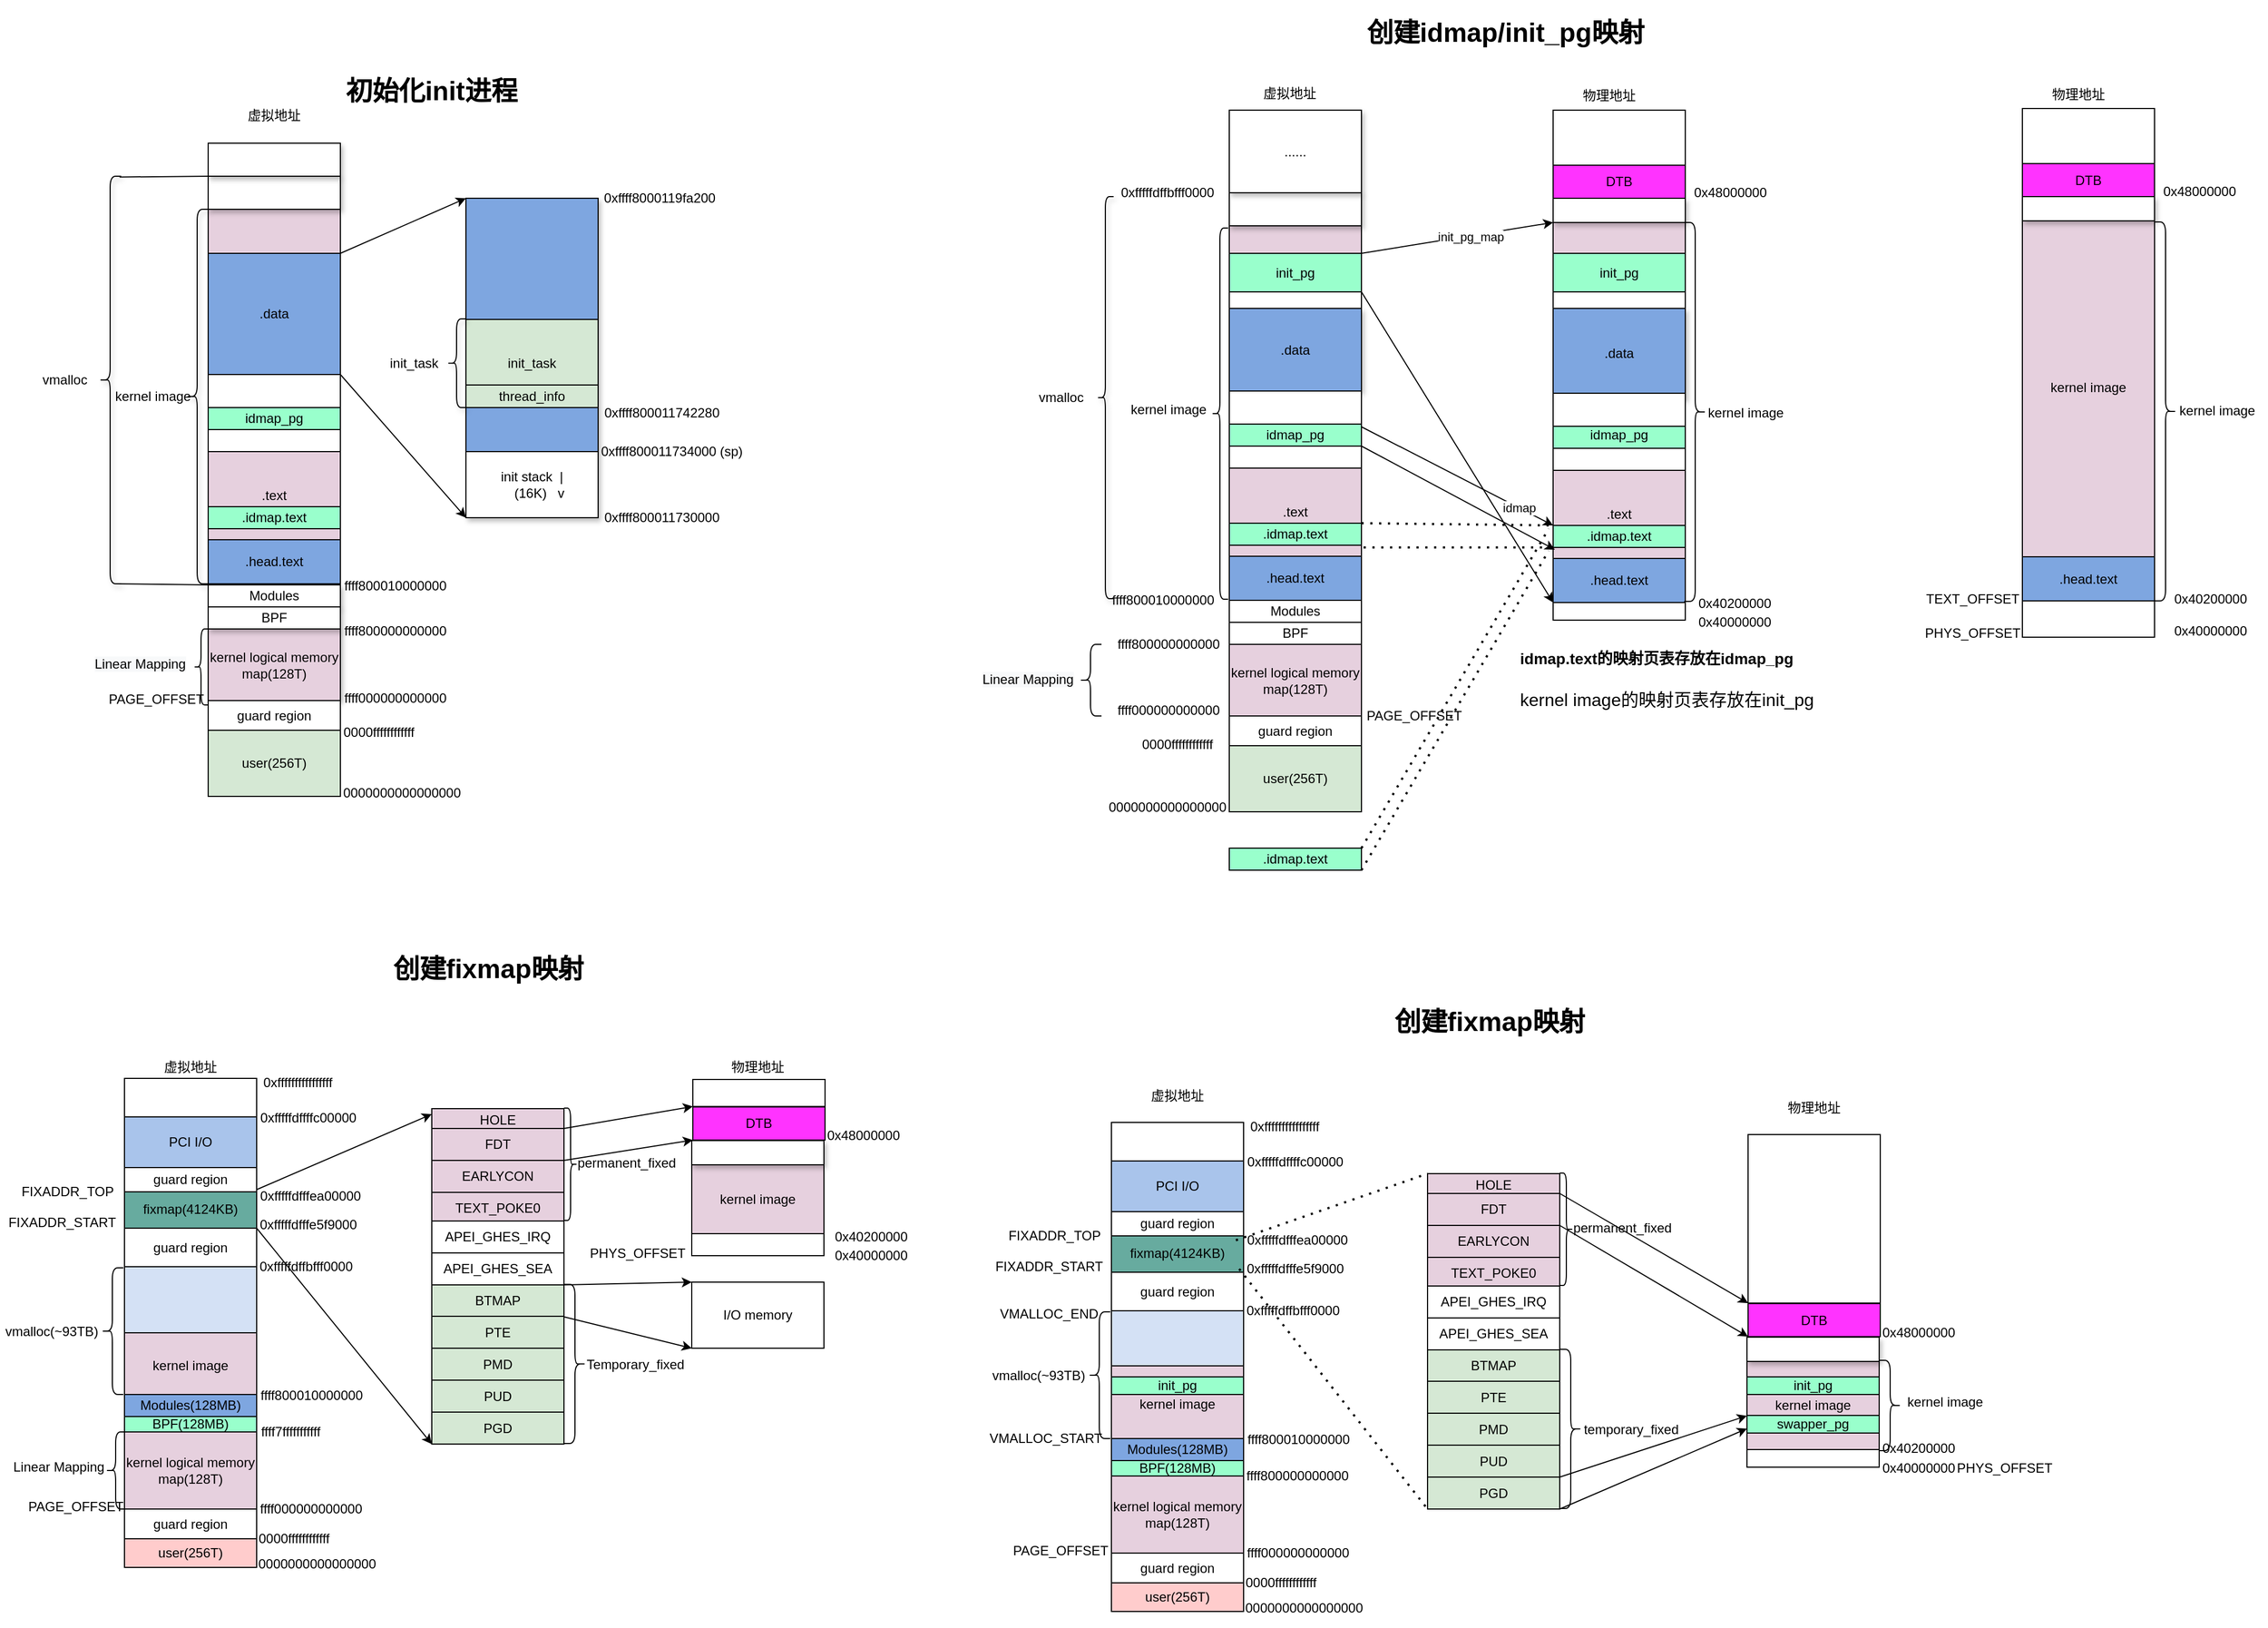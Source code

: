 <mxfile version="14.9.8" type="github">
  <diagram id="BfIS2sD1Y3BWhVtZIZhU" name="Page-1">
    <mxGraphModel dx="2932" dy="547" grid="1" gridSize="10" guides="1" tooltips="1" connect="1" arrows="1" fold="1" page="1" pageScale="1" pageWidth="827" pageHeight="1169" math="0" shadow="0">
      <root>
        <mxCell id="0" />
        <mxCell id="1" parent="0" />
        <mxCell id="Ss7OasY8dbcF1JQ-vaEw-7" value="" style="rounded=0;whiteSpace=wrap;html=1;fillColor=#FFFFFF;" parent="1" vertex="1">
          <mxGeometry x="280" y="405" width="120" height="20" as="geometry" />
        </mxCell>
        <mxCell id="Ss7OasY8dbcF1JQ-vaEw-1" value="idmap_pg" style="rounded=0;whiteSpace=wrap;html=1;fillColor=#99FFCC;" parent="1" vertex="1">
          <mxGeometry x="280" y="385" width="120" height="20" as="geometry" />
        </mxCell>
        <mxCell id="Ss7OasY8dbcF1JQ-vaEw-2" value=".data" style="rounded=0;whiteSpace=wrap;html=1;fillColor=#7EA6E0;shadow=1;" parent="1" vertex="1">
          <mxGeometry x="280" y="280" width="120" height="75" as="geometry" />
        </mxCell>
        <mxCell id="Ss7OasY8dbcF1JQ-vaEw-3" value="虚拟地址" style="text;html=1;strokeColor=none;fillColor=none;align=center;verticalAlign=middle;whiteSpace=wrap;rounded=0;" parent="1" vertex="1">
          <mxGeometry x="300" y="75" width="70" height="20" as="geometry" />
        </mxCell>
        <mxCell id="Ss7OasY8dbcF1JQ-vaEw-4" value="物理地址" style="text;html=1;strokeColor=none;fillColor=none;align=center;verticalAlign=middle;whiteSpace=wrap;rounded=0;" parent="1" vertex="1">
          <mxGeometry x="590" y="77" width="70" height="20" as="geometry" />
        </mxCell>
        <mxCell id="Ss7OasY8dbcF1JQ-vaEw-5" value=".text" style="rounded=0;whiteSpace=wrap;html=1;fillColor=#E6D0DE;" parent="1" vertex="1">
          <mxGeometry x="280" y="425" width="120" height="80" as="geometry" />
        </mxCell>
        <mxCell id="Ss7OasY8dbcF1JQ-vaEw-6" value=".head.text" style="rounded=0;whiteSpace=wrap;html=1;fillColor=#7EA6E0;" parent="1" vertex="1">
          <mxGeometry x="280" y="505" width="120" height="40" as="geometry" />
        </mxCell>
        <mxCell id="Ss7OasY8dbcF1JQ-vaEw-8" value="init_pg" style="rounded=0;whiteSpace=wrap;html=1;fillColor=#99FFCC;" parent="1" vertex="1">
          <mxGeometry x="280" y="230" width="120" height="35" as="geometry" />
        </mxCell>
        <mxCell id="Ss7OasY8dbcF1JQ-vaEw-10" value="" style="rounded=0;whiteSpace=wrap;html=1;fillColor=#FFFFFF;" parent="1" vertex="1">
          <mxGeometry x="280" y="355" width="120" height="30" as="geometry" />
        </mxCell>
        <mxCell id="Ss7OasY8dbcF1JQ-vaEw-18" value="" style="rounded=0;whiteSpace=wrap;html=1;fillColor=#FFFFFF;" parent="1" vertex="1">
          <mxGeometry x="574" y="407" width="120" height="20" as="geometry" />
        </mxCell>
        <mxCell id="Ss7OasY8dbcF1JQ-vaEw-19" value="idmap_pg" style="rounded=0;whiteSpace=wrap;html=1;fillColor=#99FFCC;" parent="1" vertex="1">
          <mxGeometry x="574" y="382" width="120" height="25" as="geometry" />
        </mxCell>
        <mxCell id="Ss7OasY8dbcF1JQ-vaEw-20" value=".data" style="rounded=0;whiteSpace=wrap;html=1;fillColor=#7EA6E0;shadow=1;" parent="1" vertex="1">
          <mxGeometry x="574" y="280" width="120" height="82" as="geometry" />
        </mxCell>
        <mxCell id="Ss7OasY8dbcF1JQ-vaEw-21" value=".text" style="rounded=0;whiteSpace=wrap;html=1;fillColor=#E6D0DE;" parent="1" vertex="1">
          <mxGeometry x="574" y="427" width="120" height="80" as="geometry" />
        </mxCell>
        <mxCell id="Ss7OasY8dbcF1JQ-vaEw-22" value=".head.text" style="rounded=0;whiteSpace=wrap;html=1;fillColor=#7EA6E0;" parent="1" vertex="1">
          <mxGeometry x="574" y="507" width="120" height="40" as="geometry" />
        </mxCell>
        <mxCell id="Ss7OasY8dbcF1JQ-vaEw-23" value="init_pg" style="rounded=0;whiteSpace=wrap;html=1;fillColor=#99FFCC;" parent="1" vertex="1">
          <mxGeometry x="574" y="230" width="120" height="35" as="geometry" />
        </mxCell>
        <mxCell id="Ss7OasY8dbcF1JQ-vaEw-24" value="" style="rounded=0;whiteSpace=wrap;html=1;fillColor=#FFFFFF;" parent="1" vertex="1">
          <mxGeometry x="574" y="357" width="120" height="30" as="geometry" />
        </mxCell>
        <mxCell id="Ss7OasY8dbcF1JQ-vaEw-25" value=".idmap.text" style="rounded=0;whiteSpace=wrap;html=1;fillColor=#99FFCC;" parent="1" vertex="1">
          <mxGeometry x="574" y="477" width="120" height="20" as="geometry" />
        </mxCell>
        <mxCell id="Ss7OasY8dbcF1JQ-vaEw-29" value="" style="endArrow=classic;html=1;exitX=1;exitY=0;exitDx=0;exitDy=0;entryX=0;entryY=0;entryDx=0;entryDy=0;fillColor=#FF3333;" parent="1" source="Ss7OasY8dbcF1JQ-vaEw-8" target="Ss7OasY8dbcF1JQ-vaEw-30" edge="1">
          <mxGeometry width="50" height="50" relative="1" as="geometry">
            <mxPoint x="470" y="335" as="sourcePoint" />
            <mxPoint x="570" y="205" as="targetPoint" />
          </mxGeometry>
        </mxCell>
        <mxCell id="zmt_0xr4Gf3RQSqHWVoz-8" value="init_pg_map" style="edgeLabel;html=1;align=center;verticalAlign=middle;resizable=0;points=[];" parent="Ss7OasY8dbcF1JQ-vaEw-29" vertex="1" connectable="0">
          <mxGeometry x="0.128" y="-1" relative="1" as="geometry">
            <mxPoint as="offset" />
          </mxGeometry>
        </mxCell>
        <mxCell id="Ss7OasY8dbcF1JQ-vaEw-30" value="" style="rounded=0;whiteSpace=wrap;html=1;fillColor=#E6D0DE;" parent="1" vertex="1">
          <mxGeometry x="574" y="202" width="120" height="28" as="geometry" />
        </mxCell>
        <mxCell id="Ss7OasY8dbcF1JQ-vaEw-31" value="" style="rounded=0;whiteSpace=wrap;html=1;fillColor=#E6D0DE;" parent="1" vertex="1">
          <mxGeometry x="280" y="205" width="120" height="25" as="geometry" />
        </mxCell>
        <mxCell id="Ss7OasY8dbcF1JQ-vaEw-32" value="" style="endArrow=classic;html=1;exitX=1;exitY=1;exitDx=0;exitDy=0;entryX=0;entryY=1;entryDx=0;entryDy=0;" parent="1" source="Ss7OasY8dbcF1JQ-vaEw-8" target="Ss7OasY8dbcF1JQ-vaEw-22" edge="1">
          <mxGeometry width="50" height="50" relative="1" as="geometry">
            <mxPoint x="430" y="635" as="sourcePoint" />
            <mxPoint x="480" y="585" as="targetPoint" />
          </mxGeometry>
        </mxCell>
        <mxCell id="Ss7OasY8dbcF1JQ-vaEw-33" value="" style="rounded=0;whiteSpace=wrap;html=1;shadow=1;fillColor=#FFFFFF;" parent="1" vertex="1">
          <mxGeometry x="280" y="175" width="120" height="30" as="geometry" />
        </mxCell>
        <mxCell id="Ss7OasY8dbcF1JQ-vaEw-34" value="kernel logical memory map(128T)" style="rounded=0;whiteSpace=wrap;html=1;shadow=0;fillColor=#E6D0DE;" parent="1" vertex="1">
          <mxGeometry x="280" y="585" width="120" height="65" as="geometry" />
        </mxCell>
        <mxCell id="Ss7OasY8dbcF1JQ-vaEw-35" value="" style="rounded=0;whiteSpace=wrap;html=1;shadow=1;fillColor=#FFFFFF;" parent="1" vertex="1">
          <mxGeometry x="574" y="180" width="120" height="22" as="geometry" />
        </mxCell>
        <mxCell id="Ss7OasY8dbcF1JQ-vaEw-36" value="ffff800010000000" style="text;html=1;strokeColor=none;fillColor=none;align=center;verticalAlign=middle;whiteSpace=wrap;rounded=0;shadow=1;" parent="1" vertex="1">
          <mxGeometry x="170" y="535" width="100" height="20" as="geometry" />
        </mxCell>
        <mxCell id="Ss7OasY8dbcF1JQ-vaEw-38" value="" style="shape=curlyBracket;whiteSpace=wrap;html=1;rounded=1;shadow=1;fillColor=#FFFFFF;size=0;" parent="1" vertex="1">
          <mxGeometry x="130" y="325" height="120" as="geometry" />
        </mxCell>
        <mxCell id="Ss7OasY8dbcF1JQ-vaEw-44" value="0000000000000000" style="text;html=1;strokeColor=none;fillColor=none;align=center;verticalAlign=middle;whiteSpace=wrap;rounded=0;shadow=1;" parent="1" vertex="1">
          <mxGeometry x="174" y="723" width="100" height="20" as="geometry" />
        </mxCell>
        <mxCell id="Ss7OasY8dbcF1JQ-vaEw-45" value="ffff800000000000" style="text;html=1;strokeColor=none;fillColor=none;align=center;verticalAlign=middle;whiteSpace=wrap;rounded=0;shadow=1;" parent="1" vertex="1">
          <mxGeometry x="175" y="575" width="100" height="20" as="geometry" />
        </mxCell>
        <mxCell id="Ss7OasY8dbcF1JQ-vaEw-46" value="ffff000000000000" style="text;html=1;strokeColor=none;fillColor=none;align=center;verticalAlign=middle;whiteSpace=wrap;rounded=0;shadow=1;" parent="1" vertex="1">
          <mxGeometry x="170" y="635" width="110" height="20" as="geometry" />
        </mxCell>
        <mxCell id="Ss7OasY8dbcF1JQ-vaEw-48" value="BPF" style="rounded=0;whiteSpace=wrap;html=1;shadow=0;fillColor=#FFFFFF;" parent="1" vertex="1">
          <mxGeometry x="280" y="565" width="120" height="20" as="geometry" />
        </mxCell>
        <mxCell id="Ss7OasY8dbcF1JQ-vaEw-49" value="Modules" style="rounded=0;whiteSpace=wrap;html=1;shadow=0;fillColor=#FFFFFF;" parent="1" vertex="1">
          <mxGeometry x="280" y="545" width="120" height="20" as="geometry" />
        </mxCell>
        <mxCell id="Ss7OasY8dbcF1JQ-vaEw-51" value="" style="shape=curlyBracket;whiteSpace=wrap;html=1;rounded=1;shadow=1;fillColor=#FFFFFF;" parent="1" vertex="1">
          <mxGeometry x="160" y="178.5" width="15" height="365" as="geometry" />
        </mxCell>
        <mxCell id="Ss7OasY8dbcF1JQ-vaEw-52" value="vmalloc" style="text;html=1;strokeColor=none;fillColor=none;align=center;verticalAlign=middle;whiteSpace=wrap;rounded=0;shadow=1;" parent="1" vertex="1">
          <mxGeometry x="95.5" y="351" width="63" height="20" as="geometry" />
        </mxCell>
        <mxCell id="Ss7OasY8dbcF1JQ-vaEw-53" value="......" style="rounded=0;whiteSpace=wrap;html=1;shadow=1;fillColor=#FFFFFF;" parent="1" vertex="1">
          <mxGeometry x="280" y="100" width="120" height="75" as="geometry" />
        </mxCell>
        <mxCell id="Ss7OasY8dbcF1JQ-vaEw-59" value=".idmap.text" style="rounded=0;whiteSpace=wrap;html=1;fillColor=#99FFCC;" parent="1" vertex="1">
          <mxGeometry x="280" y="475" width="120" height="20" as="geometry" />
        </mxCell>
        <mxCell id="zmt_0xr4Gf3RQSqHWVoz-2" value="" style="endArrow=classic;html=1;entryX=0;entryY=0;entryDx=0;entryDy=0;" parent="1" target="Ss7OasY8dbcF1JQ-vaEw-25" edge="1">
          <mxGeometry width="50" height="50" relative="1" as="geometry">
            <mxPoint x="400" y="387.5" as="sourcePoint" />
            <mxPoint x="450" y="337.5" as="targetPoint" />
          </mxGeometry>
        </mxCell>
        <mxCell id="zmt_0xr4Gf3RQSqHWVoz-7" value="idmap" style="edgeLabel;html=1;align=center;verticalAlign=middle;resizable=0;points=[];" parent="zmt_0xr4Gf3RQSqHWVoz-2" vertex="1" connectable="0">
          <mxGeometry x="0.633" relative="1" as="geometry">
            <mxPoint as="offset" />
          </mxGeometry>
        </mxCell>
        <mxCell id="zmt_0xr4Gf3RQSqHWVoz-3" value="" style="endArrow=classic;html=1;exitX=1;exitY=0;exitDx=0;exitDy=0;entryX=0.013;entryY=0.9;entryDx=0;entryDy=0;entryPerimeter=0;" parent="1" source="Ss7OasY8dbcF1JQ-vaEw-7" target="Ss7OasY8dbcF1JQ-vaEw-21" edge="1">
          <mxGeometry width="50" height="50" relative="1" as="geometry">
            <mxPoint x="440" y="575" as="sourcePoint" />
            <mxPoint x="490" y="525" as="targetPoint" />
          </mxGeometry>
        </mxCell>
        <mxCell id="zmt_0xr4Gf3RQSqHWVoz-11" value="PAGE_OFFSET" style="text;html=1;strokeColor=none;fillColor=none;align=center;verticalAlign=middle;whiteSpace=wrap;rounded=0;shadow=1;" parent="1" vertex="1">
          <mxGeometry x="398" y="640" width="100" height="20" as="geometry" />
        </mxCell>
        <mxCell id="zmt_0xr4Gf3RQSqHWVoz-12" value="" style="rounded=0;whiteSpace=wrap;html=1;fillColor=#FFFFFF;" parent="1" vertex="1">
          <mxGeometry x="-647" y="390" width="120" height="20" as="geometry" />
        </mxCell>
        <mxCell id="zmt_0xr4Gf3RQSqHWVoz-13" value="idmap_pg" style="rounded=0;whiteSpace=wrap;html=1;fillColor=#99FFCC;" parent="1" vertex="1">
          <mxGeometry x="-647" y="370" width="120" height="20" as="geometry" />
        </mxCell>
        <mxCell id="zmt_0xr4Gf3RQSqHWVoz-14" value=".data" style="rounded=0;whiteSpace=wrap;html=1;fillColor=#7EA6E0;shadow=0;" parent="1" vertex="1">
          <mxGeometry x="-647" y="230" width="120" height="110" as="geometry" />
        </mxCell>
        <mxCell id="zmt_0xr4Gf3RQSqHWVoz-15" value="虚拟地址" style="text;html=1;strokeColor=none;fillColor=none;align=center;verticalAlign=middle;whiteSpace=wrap;rounded=0;" parent="1" vertex="1">
          <mxGeometry x="-622" y="95" width="70" height="20" as="geometry" />
        </mxCell>
        <mxCell id="zmt_0xr4Gf3RQSqHWVoz-16" value=".text" style="rounded=0;whiteSpace=wrap;html=1;fillColor=#E6D0DE;" parent="1" vertex="1">
          <mxGeometry x="-647" y="410" width="120" height="80" as="geometry" />
        </mxCell>
        <mxCell id="zmt_0xr4Gf3RQSqHWVoz-17" value=".head.text" style="rounded=0;whiteSpace=wrap;html=1;fillColor=#7EA6E0;" parent="1" vertex="1">
          <mxGeometry x="-647" y="490" width="120" height="40" as="geometry" />
        </mxCell>
        <mxCell id="zmt_0xr4Gf3RQSqHWVoz-19" value="" style="rounded=0;whiteSpace=wrap;html=1;fillColor=#FFFFFF;" parent="1" vertex="1">
          <mxGeometry x="-647" y="340" width="120" height="30" as="geometry" />
        </mxCell>
        <mxCell id="zmt_0xr4Gf3RQSqHWVoz-21" value="" style="rounded=0;whiteSpace=wrap;html=1;fillColor=#E6D0DE;" parent="1" vertex="1">
          <mxGeometry x="-647" y="190" width="120" height="40" as="geometry" />
        </mxCell>
        <mxCell id="zmt_0xr4Gf3RQSqHWVoz-22" value="" style="rounded=0;whiteSpace=wrap;html=1;shadow=1;fillColor=#FFFFFF;" parent="1" vertex="1">
          <mxGeometry x="-647" y="160" width="120" height="30" as="geometry" />
        </mxCell>
        <mxCell id="zmt_0xr4Gf3RQSqHWVoz-24" value="ffff800010000000" style="text;html=1;strokeColor=none;fillColor=none;align=center;verticalAlign=middle;whiteSpace=wrap;rounded=0;shadow=1;" parent="1" vertex="1">
          <mxGeometry x="-527" y="522" width="100" height="20" as="geometry" />
        </mxCell>
        <mxCell id="zmt_0xr4Gf3RQSqHWVoz-25" value="" style="shape=curlyBracket;whiteSpace=wrap;html=1;rounded=1;shadow=1;fillColor=#FFFFFF;size=0;" parent="1" vertex="1">
          <mxGeometry x="-797" y="310" height="120" as="geometry" />
        </mxCell>
        <mxCell id="zmt_0xr4Gf3RQSqHWVoz-26" value="" style="shape=curlyBracket;whiteSpace=wrap;html=1;rounded=1;shadow=1;fillColor=#FFFFFF;" parent="1" vertex="1">
          <mxGeometry x="-667" y="190" width="20" height="340" as="geometry" />
        </mxCell>
        <mxCell id="zmt_0xr4Gf3RQSqHWVoz-27" value="kernel image" style="text;html=1;strokeColor=none;fillColor=none;align=center;verticalAlign=middle;whiteSpace=wrap;rounded=0;shadow=1;" parent="1" vertex="1">
          <mxGeometry x="-737" y="350" width="80" height="20" as="geometry" />
        </mxCell>
        <mxCell id="zmt_0xr4Gf3RQSqHWVoz-33" value="Modules" style="rounded=0;whiteSpace=wrap;html=1;shadow=1;fillColor=#FFFFFF;" parent="1" vertex="1">
          <mxGeometry x="-647" y="531" width="120" height="20" as="geometry" />
        </mxCell>
        <mxCell id="zmt_0xr4Gf3RQSqHWVoz-35" value="" style="shape=curlyBracket;whiteSpace=wrap;html=1;rounded=1;shadow=1;fillColor=#FFFFFF;" parent="1" vertex="1">
          <mxGeometry x="-746" y="160" width="20" height="370" as="geometry" />
        </mxCell>
        <mxCell id="zmt_0xr4Gf3RQSqHWVoz-36" value="" style="rounded=0;whiteSpace=wrap;html=1;shadow=1;fillColor=#FFFFFF;" parent="1" vertex="1">
          <mxGeometry x="-647" y="130" width="120" height="30" as="geometry" />
        </mxCell>
        <mxCell id="zmt_0xr4Gf3RQSqHWVoz-37" value=".idmap.text" style="rounded=0;whiteSpace=wrap;html=1;fillColor=#99FFCC;" parent="1" vertex="1">
          <mxGeometry x="-647" y="460" width="120" height="20" as="geometry" />
        </mxCell>
        <mxCell id="zmt_0xr4Gf3RQSqHWVoz-39" value="" style="endArrow=none;html=1;entryX=0;entryY=0;entryDx=0;entryDy=0;exitX=0.925;exitY=0.002;exitDx=0;exitDy=0;exitPerimeter=0;" parent="1" source="zmt_0xr4Gf3RQSqHWVoz-35" target="zmt_0xr4Gf3RQSqHWVoz-22" edge="1">
          <mxGeometry width="50" height="50" relative="1" as="geometry">
            <mxPoint x="-837" y="310" as="sourcePoint" />
            <mxPoint x="-787" y="260" as="targetPoint" />
          </mxGeometry>
        </mxCell>
        <mxCell id="zmt_0xr4Gf3RQSqHWVoz-41" value="vmalloc" style="text;html=1;strokeColor=none;fillColor=none;align=center;verticalAlign=middle;whiteSpace=wrap;rounded=0;shadow=1;" parent="1" vertex="1">
          <mxGeometry x="-817" y="335" width="80" height="20" as="geometry" />
        </mxCell>
        <mxCell id="zmt_0xr4Gf3RQSqHWVoz-42" value="" style="rounded=0;whiteSpace=wrap;html=1;fillColor=#7EA6E0;shadow=1;" parent="1" vertex="1">
          <mxGeometry x="-413" y="180" width="120" height="290" as="geometry" />
        </mxCell>
        <mxCell id="zmt_0xr4Gf3RQSqHWVoz-43" value="0xffff800011730000" style="text;html=1;strokeColor=none;fillColor=none;align=center;verticalAlign=middle;whiteSpace=wrap;rounded=0;" parent="1" vertex="1">
          <mxGeometry x="-290" y="460" width="110" height="20" as="geometry" />
        </mxCell>
        <mxCell id="zmt_0xr4Gf3RQSqHWVoz-44" value="0xffff8000119fa200" style="text;html=1;strokeColor=none;fillColor=none;align=center;verticalAlign=middle;whiteSpace=wrap;rounded=0;" parent="1" vertex="1">
          <mxGeometry x="-290" y="170" width="106" height="20" as="geometry" />
        </mxCell>
        <mxCell id="zmt_0xr4Gf3RQSqHWVoz-45" value="init_task" style="rounded=0;whiteSpace=wrap;html=1;fillColor=#D5E8D4;" parent="1" vertex="1">
          <mxGeometry x="-413" y="290" width="120" height="80" as="geometry" />
        </mxCell>
        <mxCell id="zmt_0xr4Gf3RQSqHWVoz-46" value="0xffff800011742280" style="text;html=1;strokeColor=none;fillColor=none;align=center;verticalAlign=middle;whiteSpace=wrap;rounded=0;" parent="1" vertex="1">
          <mxGeometry x="-290" y="365" width="110" height="20" as="geometry" />
        </mxCell>
        <mxCell id="zmt_0xr4Gf3RQSqHWVoz-48" value="init stack&amp;nbsp; |&lt;br&gt;&amp;nbsp; &amp;nbsp; (16K)&amp;nbsp; &amp;nbsp;v" style="rounded=0;whiteSpace=wrap;html=1;" parent="1" vertex="1">
          <mxGeometry x="-413" y="410" width="120" height="60" as="geometry" />
        </mxCell>
        <mxCell id="zmt_0xr4Gf3RQSqHWVoz-52" value="0xffff800011734000 (sp)" style="text;html=1;strokeColor=none;fillColor=none;align=center;verticalAlign=middle;whiteSpace=wrap;rounded=0;" parent="1" vertex="1">
          <mxGeometry x="-292" y="400" width="132" height="20" as="geometry" />
        </mxCell>
        <mxCell id="h1nygtU6jxL2XphqunPl-1" value="" style="endArrow=classic;html=1;exitX=1;exitY=1;exitDx=0;exitDy=0;entryX=0;entryY=1;entryDx=0;entryDy=0;" parent="1" source="zmt_0xr4Gf3RQSqHWVoz-14" target="zmt_0xr4Gf3RQSqHWVoz-42" edge="1">
          <mxGeometry width="50" height="50" relative="1" as="geometry">
            <mxPoint x="-420" y="560" as="sourcePoint" />
            <mxPoint x="-370" y="510" as="targetPoint" />
          </mxGeometry>
        </mxCell>
        <mxCell id="h1nygtU6jxL2XphqunPl-2" value="" style="endArrow=classic;html=1;exitX=1;exitY=1;exitDx=0;exitDy=0;entryX=0;entryY=0;entryDx=0;entryDy=0;" parent="1" source="zmt_0xr4Gf3RQSqHWVoz-21" target="zmt_0xr4Gf3RQSqHWVoz-42" edge="1">
          <mxGeometry width="50" height="50" relative="1" as="geometry">
            <mxPoint x="-390" y="130" as="sourcePoint" />
            <mxPoint x="-340" y="80" as="targetPoint" />
          </mxGeometry>
        </mxCell>
        <mxCell id="h1nygtU6jxL2XphqunPl-50" value="0x40000000" style="text;html=1;strokeColor=none;fillColor=none;align=center;verticalAlign=middle;whiteSpace=wrap;rounded=0;" parent="1" vertex="1">
          <mxGeometry x="694" y="555" width="90" height="20" as="geometry" />
        </mxCell>
        <mxCell id="h1nygtU6jxL2XphqunPl-51" value="0x48000000" style="text;html=1;strokeColor=none;fillColor=none;align=center;verticalAlign=middle;whiteSpace=wrap;rounded=0;" parent="1" vertex="1">
          <mxGeometry x="700" y="165" width="70" height="20" as="geometry" />
        </mxCell>
        <mxCell id="h1nygtU6jxL2XphqunPl-52" value="DTB" style="rounded=0;whiteSpace=wrap;html=1;fillColor=#FF33FF;" parent="1" vertex="1">
          <mxGeometry x="574" y="150" width="120" height="30" as="geometry" />
        </mxCell>
        <mxCell id="h1nygtU6jxL2XphqunPl-53" value="" style="rounded=0;whiteSpace=wrap;html=1;fillColor=#FFFFFF;" parent="1" vertex="1">
          <mxGeometry x="574" y="100" width="120" height="50" as="geometry" />
        </mxCell>
        <mxCell id="h1nygtU6jxL2XphqunPl-54" value="物理地址" style="text;html=1;strokeColor=none;fillColor=none;align=center;verticalAlign=middle;whiteSpace=wrap;rounded=0;" parent="1" vertex="1">
          <mxGeometry x="1016" y="75.5" width="70" height="20" as="geometry" />
        </mxCell>
        <mxCell id="h1nygtU6jxL2XphqunPl-58" value="kernel image" style="rounded=0;whiteSpace=wrap;html=1;fillColor=#E6D0DE;" parent="1" vertex="1">
          <mxGeometry x="1000" y="198.5" width="120" height="307" as="geometry" />
        </mxCell>
        <mxCell id="h1nygtU6jxL2XphqunPl-59" value=".head.text" style="rounded=0;whiteSpace=wrap;html=1;fillColor=#7EA6E0;" parent="1" vertex="1">
          <mxGeometry x="1000" y="505.5" width="120" height="40" as="geometry" />
        </mxCell>
        <mxCell id="h1nygtU6jxL2XphqunPl-64" value="" style="rounded=0;whiteSpace=wrap;html=1;shadow=1;fillColor=#FFFFFF;" parent="1" vertex="1">
          <mxGeometry x="1000" y="178.5" width="120" height="22" as="geometry" />
        </mxCell>
        <mxCell id="h1nygtU6jxL2XphqunPl-66" value="0x40000000" style="text;html=1;strokeColor=none;fillColor=none;align=center;verticalAlign=middle;whiteSpace=wrap;rounded=0;" parent="1" vertex="1">
          <mxGeometry x="1126" y="563" width="90" height="20" as="geometry" />
        </mxCell>
        <mxCell id="h1nygtU6jxL2XphqunPl-67" value="0x48000000" style="text;html=1;strokeColor=none;fillColor=none;align=center;verticalAlign=middle;whiteSpace=wrap;rounded=0;" parent="1" vertex="1">
          <mxGeometry x="1126" y="163.5" width="70" height="20" as="geometry" />
        </mxCell>
        <mxCell id="h1nygtU6jxL2XphqunPl-68" value="DTB" style="rounded=0;whiteSpace=wrap;html=1;fillColor=#FF33FF;" parent="1" vertex="1">
          <mxGeometry x="1000" y="148.5" width="120" height="30" as="geometry" />
        </mxCell>
        <mxCell id="h1nygtU6jxL2XphqunPl-69" value="" style="rounded=0;whiteSpace=wrap;html=1;fillColor=#FFFFFF;" parent="1" vertex="1">
          <mxGeometry x="1000" y="98.5" width="120" height="50" as="geometry" />
        </mxCell>
        <mxCell id="h1nygtU6jxL2XphqunPl-70" value="" style="endArrow=none;html=1;fillColor=#FF3333;exitX=0.75;exitY=1;exitDx=0;exitDy=0;entryX=0;entryY=0;entryDx=0;entryDy=0;" parent="1" source="zmt_0xr4Gf3RQSqHWVoz-35" target="zmt_0xr4Gf3RQSqHWVoz-33" edge="1">
          <mxGeometry width="50" height="50" relative="1" as="geometry">
            <mxPoint x="-840" y="610" as="sourcePoint" />
            <mxPoint x="-790" y="560" as="targetPoint" />
          </mxGeometry>
        </mxCell>
        <mxCell id="h1nygtU6jxL2XphqunPl-72" value="" style="rounded=0;whiteSpace=wrap;html=1;fillColor=#FFFFFF;" parent="1" vertex="1">
          <mxGeometry x="280" y="265" width="120" height="15" as="geometry" />
        </mxCell>
        <mxCell id="h1nygtU6jxL2XphqunPl-73" value="" style="rounded=0;whiteSpace=wrap;html=1;fillColor=#FFFFFF;" parent="1" vertex="1">
          <mxGeometry x="574" y="265" width="120" height="15" as="geometry" />
        </mxCell>
        <mxCell id="h1nygtU6jxL2XphqunPl-74" value="thread_info" style="rounded=0;whiteSpace=wrap;html=1;fillColor=#D5E8D4;" parent="1" vertex="1">
          <mxGeometry x="-413" y="349.5" width="120" height="20.5" as="geometry" />
        </mxCell>
        <mxCell id="h1nygtU6jxL2XphqunPl-76" value="" style="shape=curlyBracket;whiteSpace=wrap;html=1;rounded=1;shadow=1;strokeColor=#000000;fillColor=#D5E8D4;" parent="1" vertex="1">
          <mxGeometry x="-430" y="289.5" width="17" height="80.5" as="geometry" />
        </mxCell>
        <mxCell id="h1nygtU6jxL2XphqunPl-77" value="init_task" style="text;html=1;strokeColor=none;fillColor=none;align=center;verticalAlign=middle;whiteSpace=wrap;rounded=0;shadow=1;" parent="1" vertex="1">
          <mxGeometry x="-480" y="319.75" width="40" height="20" as="geometry" />
        </mxCell>
        <mxCell id="h1nygtU6jxL2XphqunPl-81" value="虚拟地址" style="text;html=1;strokeColor=none;fillColor=none;align=center;verticalAlign=middle;whiteSpace=wrap;rounded=0;" parent="1" vertex="1">
          <mxGeometry x="-698" y="959" width="70" height="20" as="geometry" />
        </mxCell>
        <mxCell id="h1nygtU6jxL2XphqunPl-85" value="kernel image" style="rounded=0;whiteSpace=wrap;html=1;fillColor=#E6D0DE;" parent="1" vertex="1">
          <mxGeometry x="-723" y="1210" width="120" height="60" as="geometry" />
        </mxCell>
        <mxCell id="h1nygtU6jxL2XphqunPl-86" value="" style="rounded=0;whiteSpace=wrap;html=1;shadow=0;fillColor=#D4E1F5;" parent="1" vertex="1">
          <mxGeometry x="-723" y="1150" width="120" height="60" as="geometry" />
        </mxCell>
        <mxCell id="h1nygtU6jxL2XphqunPl-87" value="kernel logical memory map(128T)" style="rounded=0;whiteSpace=wrap;html=1;shadow=0;fillColor=#E6D0DE;" parent="1" vertex="1">
          <mxGeometry x="-723" y="1300" width="120" height="70" as="geometry" />
        </mxCell>
        <mxCell id="h1nygtU6jxL2XphqunPl-88" value="ffff800010000000" style="text;html=1;strokeColor=none;fillColor=none;align=center;verticalAlign=middle;whiteSpace=wrap;rounded=0;shadow=1;" parent="1" vertex="1">
          <mxGeometry x="-603" y="1257" width="100" height="20" as="geometry" />
        </mxCell>
        <mxCell id="h1nygtU6jxL2XphqunPl-89" value="" style="shape=curlyBracket;whiteSpace=wrap;html=1;rounded=1;shadow=1;fillColor=#FFFFFF;size=0;" parent="1" vertex="1">
          <mxGeometry x="-769" y="915" height="120" as="geometry" />
        </mxCell>
        <mxCell id="h1nygtU6jxL2XphqunPl-92" value="0000000000000000" style="text;html=1;strokeColor=none;fillColor=none;align=center;verticalAlign=middle;whiteSpace=wrap;rounded=0;shadow=1;" parent="1" vertex="1">
          <mxGeometry x="-598" y="1410" width="100" height="20" as="geometry" />
        </mxCell>
        <mxCell id="h1nygtU6jxL2XphqunPl-93" value="ffff7fffffffffff" style="text;html=1;strokeColor=none;fillColor=none;align=center;verticalAlign=middle;whiteSpace=wrap;rounded=0;shadow=1;" parent="1" vertex="1">
          <mxGeometry x="-604" y="1290" width="64" height="20" as="geometry" />
        </mxCell>
        <mxCell id="h1nygtU6jxL2XphqunPl-94" value="ffff000000000000" style="text;html=1;strokeColor=none;fillColor=none;align=center;verticalAlign=middle;whiteSpace=wrap;rounded=0;shadow=1;" parent="1" vertex="1">
          <mxGeometry x="-603" y="1360" width="99" height="20" as="geometry" />
        </mxCell>
        <mxCell id="h1nygtU6jxL2XphqunPl-96" value="BPF(128MB)" style="rounded=0;whiteSpace=wrap;html=1;shadow=0;fillColor=#99FFCC;" parent="1" vertex="1">
          <mxGeometry x="-723" y="1286" width="120" height="14" as="geometry" />
        </mxCell>
        <mxCell id="h1nygtU6jxL2XphqunPl-97" value="Modules(128MB)" style="rounded=0;whiteSpace=wrap;html=1;shadow=0;fillColor=#7EA6E0;" parent="1" vertex="1">
          <mxGeometry x="-723" y="1266" width="120" height="20" as="geometry" />
        </mxCell>
        <mxCell id="h1nygtU6jxL2XphqunPl-98" value="" style="shape=curlyBracket;whiteSpace=wrap;html=1;rounded=1;shadow=0;fillColor=#FFFFFF;" parent="1" vertex="1">
          <mxGeometry x="-744" y="1151" width="20" height="115" as="geometry" />
        </mxCell>
        <mxCell id="h1nygtU6jxL2XphqunPl-99" value="guard region" style="rounded=0;whiteSpace=wrap;html=1;shadow=0;fillColor=#FFFFFF;" parent="1" vertex="1">
          <mxGeometry x="-723" y="1115" width="120" height="35" as="geometry" />
        </mxCell>
        <mxCell id="h1nygtU6jxL2XphqunPl-102" value="PAGE_OFFSET" style="text;html=1;strokeColor=none;fillColor=none;align=center;verticalAlign=middle;whiteSpace=wrap;rounded=0;shadow=1;" parent="1" vertex="1">
          <mxGeometry x="-817" y="1358" width="100" height="20" as="geometry" />
        </mxCell>
        <mxCell id="h1nygtU6jxL2XphqunPl-103" value="vmalloc(~93TB)" style="text;html=1;strokeColor=none;fillColor=none;align=center;verticalAlign=middle;whiteSpace=wrap;rounded=0;shadow=1;" parent="1" vertex="1">
          <mxGeometry x="-829.5" y="1198.5" width="80" height="20" as="geometry" />
        </mxCell>
        <mxCell id="h1nygtU6jxL2XphqunPl-111" value="0xfffffdffbfff0000" style="text;html=1;strokeColor=none;fillColor=none;align=center;verticalAlign=middle;whiteSpace=wrap;rounded=0;shadow=1;" parent="1" vertex="1">
          <mxGeometry x="-600" y="1140" width="84" height="20" as="geometry" />
        </mxCell>
        <mxCell id="h1nygtU6jxL2XphqunPl-115" value="fixmap(4124KB)" style="rounded=0;whiteSpace=wrap;html=1;shadow=0;strokeColor=#000000;fillColor=#67AB9F;" parent="1" vertex="1">
          <mxGeometry x="-723" y="1080" width="120" height="35" as="geometry" />
        </mxCell>
        <mxCell id="h1nygtU6jxL2XphqunPl-116" value="&lt;div style=&quot;text-align: left ; line-height: 1.75&quot;&gt;&lt;font style=&quot;font-size: 12px&quot;&gt;0xfffffdfffe5f9000&lt;/font&gt;&lt;/div&gt;" style="text;html=1;strokeColor=none;fillColor=none;align=center;verticalAlign=middle;whiteSpace=wrap;rounded=0;shadow=0;" parent="1" vertex="1">
          <mxGeometry x="-607" y="1102" width="102" height="20" as="geometry" />
        </mxCell>
        <mxCell id="h1nygtU6jxL2XphqunPl-117" value="&lt;div style=&quot;text-align: left ; line-height: 1.75&quot;&gt;&lt;font style=&quot;font-size: 12px&quot;&gt;0xfffffdfffea00000&lt;/font&gt;&lt;/div&gt;" style="text;html=1;strokeColor=none;fillColor=none;align=center;verticalAlign=middle;whiteSpace=wrap;rounded=0;shadow=0;" parent="1" vertex="1">
          <mxGeometry x="-610" y="1076" width="112" height="20" as="geometry" />
        </mxCell>
        <mxCell id="h1nygtU6jxL2XphqunPl-118" value="PCI I/O" style="rounded=0;whiteSpace=wrap;html=1;shadow=0;strokeColor=#000000;fillColor=#A9C4EB;" parent="1" vertex="1">
          <mxGeometry x="-723" y="1014" width="120" height="46" as="geometry" />
        </mxCell>
        <mxCell id="h1nygtU6jxL2XphqunPl-119" value="&lt;div style=&quot;text-align: left ; line-height: 1.75&quot;&gt;&lt;font style=&quot;font-size: 12px&quot;&gt;FIXADDR_START&lt;/font&gt;&lt;/div&gt;" style="text;html=1;strokeColor=none;fillColor=none;align=center;verticalAlign=middle;whiteSpace=wrap;rounded=0;shadow=0;" parent="1" vertex="1">
          <mxGeometry x="-836" y="1100" width="113" height="20" as="geometry" />
        </mxCell>
        <mxCell id="h1nygtU6jxL2XphqunPl-120" value="&lt;div style=&quot;text-align: left ; line-height: 1.75&quot;&gt;&lt;font style=&quot;font-size: 12px&quot;&gt;FIXADDR_TOP&lt;/font&gt;&lt;/div&gt;" style="text;html=1;strokeColor=none;fillColor=none;align=center;verticalAlign=middle;whiteSpace=wrap;rounded=0;shadow=0;" parent="1" vertex="1">
          <mxGeometry x="-826" y="1072" width="103" height="20" as="geometry" />
        </mxCell>
        <mxCell id="h1nygtU6jxL2XphqunPl-124" value="0xfffffdffffc00000" style="text;html=1;strokeColor=none;fillColor=none;align=center;verticalAlign=middle;whiteSpace=wrap;rounded=0;shadow=0;" parent="1" vertex="1">
          <mxGeometry x="-598" y="1005" width="84" height="20" as="geometry" />
        </mxCell>
        <mxCell id="h1nygtU6jxL2XphqunPl-125" value="user(256T)" style="rounded=0;whiteSpace=wrap;html=1;shadow=0;strokeColor=#000000;fillColor=#FFCCCC;" parent="1" vertex="1">
          <mxGeometry x="-723" y="1397" width="120" height="26" as="geometry" />
        </mxCell>
        <mxCell id="h1nygtU6jxL2XphqunPl-126" value="" style="shape=curlyBracket;whiteSpace=wrap;html=1;rounded=1;shadow=0;fillColor=#FFFFFF;" parent="1" vertex="1">
          <mxGeometry x="-740" y="1300" width="18" height="70" as="geometry" />
        </mxCell>
        <mxCell id="h1nygtU6jxL2XphqunPl-127" value="Linear Mapping" style="text;html=1;strokeColor=none;fillColor=none;align=center;verticalAlign=middle;whiteSpace=wrap;rounded=0;shadow=0;" parent="1" vertex="1">
          <mxGeometry x="-829.5" y="1321.5" width="93" height="20" as="geometry" />
        </mxCell>
        <mxCell id="h1nygtU6jxL2XphqunPl-128" value="guard region" style="rounded=0;whiteSpace=wrap;html=1;shadow=0;strokeColor=#000000;fillColor=#FFFFFF;" parent="1" vertex="1">
          <mxGeometry x="-723" y="1060" width="120" height="22" as="geometry" />
        </mxCell>
        <mxCell id="h1nygtU6jxL2XphqunPl-129" value="" style="rounded=0;whiteSpace=wrap;html=1;shadow=0;strokeColor=#000000;fillColor=#FFFFFF;" parent="1" vertex="1">
          <mxGeometry x="-723" y="979" width="120" height="35" as="geometry" />
        </mxCell>
        <mxCell id="h1nygtU6jxL2XphqunPl-131" value="0xffffffffffffffff" style="text;html=1;strokeColor=none;fillColor=none;align=center;verticalAlign=middle;whiteSpace=wrap;rounded=0;shadow=0;" parent="1" vertex="1">
          <mxGeometry x="-604" y="973" width="77" height="20" as="geometry" />
        </mxCell>
        <mxCell id="h1nygtU6jxL2XphqunPl-132" value="HOLE" style="rounded=0;whiteSpace=wrap;html=1;shadow=0;strokeColor=#000000;fillColor=#E6D0DE;" parent="1" vertex="1">
          <mxGeometry x="-444" y="1006.5" width="120" height="20" as="geometry" />
        </mxCell>
        <mxCell id="h1nygtU6jxL2XphqunPl-133" value="FDT" style="rounded=0;whiteSpace=wrap;html=1;shadow=0;strokeColor=#000000;fillColor=#E6D0DE;" parent="1" vertex="1">
          <mxGeometry x="-444" y="1024.5" width="120" height="29" as="geometry" />
        </mxCell>
        <mxCell id="h1nygtU6jxL2XphqunPl-134" value="EARLYCON" style="rounded=0;whiteSpace=wrap;html=1;shadow=0;strokeColor=#000000;fillColor=#E6D0DE;" parent="1" vertex="1">
          <mxGeometry x="-444" y="1053.5" width="120" height="29" as="geometry" />
        </mxCell>
        <mxCell id="h1nygtU6jxL2XphqunPl-135" value="TEXT_POKE0" style="rounded=0;whiteSpace=wrap;html=1;shadow=0;strokeColor=#000000;fillColor=#E6D0DE;" parent="1" vertex="1">
          <mxGeometry x="-444" y="1082.5" width="120" height="29" as="geometry" />
        </mxCell>
        <mxCell id="h1nygtU6jxL2XphqunPl-136" value="APEI_GHES_IRQ" style="rounded=0;whiteSpace=wrap;html=1;shadow=0;strokeColor=#000000;fillColor=#FFFFFF;" parent="1" vertex="1">
          <mxGeometry x="-444" y="1108.5" width="120" height="29" as="geometry" />
        </mxCell>
        <mxCell id="h1nygtU6jxL2XphqunPl-137" value="APEI_GHES_SEA" style="rounded=0;whiteSpace=wrap;html=1;shadow=0;strokeColor=#000000;fillColor=#FFFFFF;" parent="1" vertex="1">
          <mxGeometry x="-444" y="1137.5" width="120" height="29" as="geometry" />
        </mxCell>
        <mxCell id="h1nygtU6jxL2XphqunPl-138" value="BTMAP" style="rounded=0;whiteSpace=wrap;html=1;shadow=0;strokeColor=#000000;fillColor=#D5E8D4;" parent="1" vertex="1">
          <mxGeometry x="-444" y="1166.5" width="120" height="29" as="geometry" />
        </mxCell>
        <mxCell id="h1nygtU6jxL2XphqunPl-139" value="PTE" style="rounded=0;whiteSpace=wrap;html=1;shadow=0;strokeColor=#000000;fillColor=#D5E8D4;" parent="1" vertex="1">
          <mxGeometry x="-444" y="1195" width="120" height="29" as="geometry" />
        </mxCell>
        <mxCell id="h1nygtU6jxL2XphqunPl-140" value="" style="shape=curlyBracket;whiteSpace=wrap;html=1;rounded=1;shadow=0;strokeColor=#000000;fillColor=#FFFFFF;rotation=-180;size=0.5;" parent="1" vertex="1">
          <mxGeometry x="-324" y="1006" width="12" height="102" as="geometry" />
        </mxCell>
        <mxCell id="h1nygtU6jxL2XphqunPl-141" value="permanent_fixed" style="text;html=1;strokeColor=none;fillColor=none;align=center;verticalAlign=middle;whiteSpace=wrap;rounded=0;shadow=0;" parent="1" vertex="1">
          <mxGeometry x="-312" y="1046" width="90" height="20" as="geometry" />
        </mxCell>
        <mxCell id="h1nygtU6jxL2XphqunPl-142" value="PMD" style="rounded=0;whiteSpace=wrap;html=1;shadow=0;strokeColor=#000000;fillColor=#D5E8D4;" parent="1" vertex="1">
          <mxGeometry x="-444" y="1224" width="120" height="29" as="geometry" />
        </mxCell>
        <mxCell id="h1nygtU6jxL2XphqunPl-143" value="PUD" style="rounded=0;whiteSpace=wrap;html=1;shadow=0;strokeColor=#000000;fillColor=#D5E8D4;" parent="1" vertex="1">
          <mxGeometry x="-444" y="1253" width="120" height="29" as="geometry" />
        </mxCell>
        <mxCell id="h1nygtU6jxL2XphqunPl-144" value="PGD" style="rounded=0;whiteSpace=wrap;html=1;shadow=0;strokeColor=#000000;fillColor=#D5E8D4;" parent="1" vertex="1">
          <mxGeometry x="-444" y="1282" width="120" height="29" as="geometry" />
        </mxCell>
        <mxCell id="h1nygtU6jxL2XphqunPl-145" value="" style="shape=curlyBracket;whiteSpace=wrap;html=1;rounded=1;shadow=0;strokeColor=#000000;fillColor=#FFFFFF;rotation=-180;" parent="1" vertex="1">
          <mxGeometry x="-324" y="1166" width="20" height="144.5" as="geometry" />
        </mxCell>
        <mxCell id="h1nygtU6jxL2XphqunPl-146" value="Temporary_fixed" style="text;html=1;strokeColor=none;fillColor=none;align=center;verticalAlign=middle;whiteSpace=wrap;rounded=0;shadow=0;" parent="1" vertex="1">
          <mxGeometry x="-304" y="1228.5" width="90" height="20" as="geometry" />
        </mxCell>
        <mxCell id="h1nygtU6jxL2XphqunPl-148" value="" style="endArrow=classic;html=1;fillColor=#FF3333;entryX=0;entryY=0.25;entryDx=0;entryDy=0;exitX=1;exitY=0;exitDx=0;exitDy=0;" parent="1" source="h1nygtU6jxL2XphqunPl-115" target="h1nygtU6jxL2XphqunPl-132" edge="1">
          <mxGeometry width="50" height="50" relative="1" as="geometry">
            <mxPoint x="-604" y="1106" as="sourcePoint" />
            <mxPoint x="-109" y="1044.5" as="targetPoint" />
          </mxGeometry>
        </mxCell>
        <mxCell id="h1nygtU6jxL2XphqunPl-149" value="" style="endArrow=classic;html=1;fillColor=#FF3333;entryX=0;entryY=1;entryDx=0;entryDy=0;exitX=1;exitY=0;exitDx=0;exitDy=0;" parent="1" source="h1nygtU6jxL2XphqunPl-99" target="h1nygtU6jxL2XphqunPl-144" edge="1">
          <mxGeometry width="50" height="50" relative="1" as="geometry">
            <mxPoint x="-84" y="1157" as="sourcePoint" />
            <mxPoint x="-225" y="1321" as="targetPoint" />
          </mxGeometry>
        </mxCell>
        <mxCell id="h1nygtU6jxL2XphqunPl-150" value="物理地址" style="text;html=1;strokeColor=none;fillColor=none;align=center;verticalAlign=middle;whiteSpace=wrap;rounded=0;" parent="1" vertex="1">
          <mxGeometry x="-183" y="959" width="70" height="20" as="geometry" />
        </mxCell>
        <mxCell id="h1nygtU6jxL2XphqunPl-154" value="kernel image" style="rounded=0;whiteSpace=wrap;html=1;fillColor=#E6D0DE;" parent="1" vertex="1">
          <mxGeometry x="-208" y="1057.5" width="120" height="62.5" as="geometry" />
        </mxCell>
        <mxCell id="h1nygtU6jxL2XphqunPl-160" value="" style="rounded=0;whiteSpace=wrap;html=1;shadow=1;fillColor=#FFFFFF;" parent="1" vertex="1">
          <mxGeometry x="-208" y="1035.5" width="120" height="22" as="geometry" />
        </mxCell>
        <mxCell id="h1nygtU6jxL2XphqunPl-162" value="0x40000000" style="text;html=1;strokeColor=none;fillColor=none;align=center;verticalAlign=middle;whiteSpace=wrap;rounded=0;" parent="1" vertex="1">
          <mxGeometry x="-90" y="1130" width="90" height="20" as="geometry" />
        </mxCell>
        <mxCell id="h1nygtU6jxL2XphqunPl-163" value="0x48000000" style="text;html=1;strokeColor=none;fillColor=none;align=center;verticalAlign=middle;whiteSpace=wrap;rounded=0;" parent="1" vertex="1">
          <mxGeometry x="-87" y="1021" width="70" height="20" as="geometry" />
        </mxCell>
        <mxCell id="h1nygtU6jxL2XphqunPl-164" value="DTB" style="rounded=0;whiteSpace=wrap;html=1;fillColor=#FF33FF;" parent="1" vertex="1">
          <mxGeometry x="-207" y="1005" width="120" height="30" as="geometry" />
        </mxCell>
        <mxCell id="h1nygtU6jxL2XphqunPl-165" value="" style="rounded=0;whiteSpace=wrap;html=1;fillColor=#FFFFFF;" parent="1" vertex="1">
          <mxGeometry x="-207" y="980" width="120" height="24.5" as="geometry" />
        </mxCell>
        <mxCell id="h1nygtU6jxL2XphqunPl-168" value="I/O memory" style="rounded=0;whiteSpace=wrap;html=1;shadow=0;strokeColor=#000000;fillColor=#FFFFFF;" parent="1" vertex="1">
          <mxGeometry x="-208" y="1164" width="120" height="60" as="geometry" />
        </mxCell>
        <mxCell id="h1nygtU6jxL2XphqunPl-173" value="" style="endArrow=classic;html=1;fillColor=#FF3333;exitX=1;exitY=0;exitDx=0;exitDy=0;entryX=0;entryY=1;entryDx=0;entryDy=0;" parent="1" source="h1nygtU6jxL2XphqunPl-133" target="h1nygtU6jxL2XphqunPl-165" edge="1">
          <mxGeometry width="50" height="50" relative="1" as="geometry">
            <mxPoint x="-274" y="1040" as="sourcePoint" />
            <mxPoint x="-224" y="990" as="targetPoint" />
          </mxGeometry>
        </mxCell>
        <mxCell id="h1nygtU6jxL2XphqunPl-174" value="" style="endArrow=classic;html=1;fillColor=#FF3333;exitX=1;exitY=0;exitDx=0;exitDy=0;entryX=0;entryY=1;entryDx=0;entryDy=0;" parent="1" source="h1nygtU6jxL2XphqunPl-134" target="h1nygtU6jxL2XphqunPl-164" edge="1">
          <mxGeometry width="50" height="50" relative="1" as="geometry">
            <mxPoint x="-254" y="1150" as="sourcePoint" />
            <mxPoint x="-204" y="1100" as="targetPoint" />
          </mxGeometry>
        </mxCell>
        <mxCell id="h1nygtU6jxL2XphqunPl-175" value="" style="endArrow=classic;html=1;fillColor=#FF3333;exitX=1;exitY=0;exitDx=0;exitDy=0;entryX=0;entryY=0;entryDx=0;entryDy=0;" parent="1" source="h1nygtU6jxL2XphqunPl-138" target="h1nygtU6jxL2XphqunPl-168" edge="1">
          <mxGeometry width="50" height="50" relative="1" as="geometry">
            <mxPoint x="-254" y="1370" as="sourcePoint" />
            <mxPoint x="-204" y="1320" as="targetPoint" />
          </mxGeometry>
        </mxCell>
        <mxCell id="h1nygtU6jxL2XphqunPl-176" value="" style="endArrow=classic;html=1;fillColor=#FF3333;exitX=1;exitY=1;exitDx=0;exitDy=0;entryX=0;entryY=1;entryDx=0;entryDy=0;" parent="1" source="h1nygtU6jxL2XphqunPl-138" target="h1nygtU6jxL2XphqunPl-168" edge="1">
          <mxGeometry width="50" height="50" relative="1" as="geometry">
            <mxPoint x="-254" y="1390" as="sourcePoint" />
            <mxPoint x="-204" y="1340" as="targetPoint" />
          </mxGeometry>
        </mxCell>
        <mxCell id="h1nygtU6jxL2XphqunPl-177" value="&lt;h1&gt;初始化init进程&lt;/h1&gt;" style="text;html=1;strokeColor=none;fillColor=none;spacing=5;spacingTop=-20;whiteSpace=wrap;overflow=hidden;rounded=0;shadow=0;" parent="1" vertex="1">
          <mxGeometry x="-527" y="62.5" width="190" height="45" as="geometry" />
        </mxCell>
        <mxCell id="h1nygtU6jxL2XphqunPl-178" value="&lt;h1&gt;创建idmap/init_pg映射&lt;/h1&gt;" style="text;html=1;strokeColor=none;fillColor=none;spacing=5;spacingTop=-20;whiteSpace=wrap;overflow=hidden;rounded=0;shadow=0;" parent="1" vertex="1">
          <mxGeometry x="400" y="10" width="270" height="50" as="geometry" />
        </mxCell>
        <mxCell id="h1nygtU6jxL2XphqunPl-179" value="&lt;h1&gt;创建fixmap映射&lt;/h1&gt;" style="text;html=1;strokeColor=none;fillColor=none;spacing=5;spacingTop=-20;whiteSpace=wrap;overflow=hidden;rounded=0;shadow=0;" parent="1" vertex="1">
          <mxGeometry x="-484" y="860" width="190" height="47" as="geometry" />
        </mxCell>
        <mxCell id="h1nygtU6jxL2XphqunPl-180" value="user(256T)" style="rounded=0;whiteSpace=wrap;html=1;shadow=0;strokeColor=#000000;fillColor=#D5E8D4;" parent="1" vertex="1">
          <mxGeometry x="280" y="677" width="120" height="60" as="geometry" />
        </mxCell>
        <mxCell id="h1nygtU6jxL2XphqunPl-181" value=".idmap.text" style="rounded=0;whiteSpace=wrap;html=1;shadow=0;strokeColor=#000000;fillColor=#99FFCC;" parent="1" vertex="1">
          <mxGeometry x="280" y="770" width="120" height="20" as="geometry" />
        </mxCell>
        <mxCell id="h1nygtU6jxL2XphqunPl-182" value="" style="endArrow=none;dashed=1;html=1;dashPattern=1 3;strokeWidth=2;fillColor=#FF3333;exitX=1;exitY=0;exitDx=0;exitDy=0;entryX=0;entryY=0;entryDx=0;entryDy=0;" parent="1" source="Ss7OasY8dbcF1JQ-vaEw-59" target="Ss7OasY8dbcF1JQ-vaEw-25" edge="1">
          <mxGeometry width="50" height="50" relative="1" as="geometry">
            <mxPoint x="530" y="630" as="sourcePoint" />
            <mxPoint x="580" y="580" as="targetPoint" />
          </mxGeometry>
        </mxCell>
        <mxCell id="h1nygtU6jxL2XphqunPl-183" value="" style="endArrow=none;dashed=1;html=1;dashPattern=1 3;strokeWidth=2;fillColor=#FF3333;exitX=1.016;exitY=0.9;exitDx=0;exitDy=0;exitPerimeter=0;entryX=0;entryY=0.875;entryDx=0;entryDy=0;entryPerimeter=0;" parent="1" source="Ss7OasY8dbcF1JQ-vaEw-5" target="Ss7OasY8dbcF1JQ-vaEw-21" edge="1">
          <mxGeometry width="50" height="50" relative="1" as="geometry">
            <mxPoint x="540" y="620" as="sourcePoint" />
            <mxPoint x="590" y="570" as="targetPoint" />
          </mxGeometry>
        </mxCell>
        <mxCell id="h1nygtU6jxL2XphqunPl-184" value="" style="endArrow=none;dashed=1;html=1;dashPattern=1 3;strokeWidth=2;fillColor=#FF3333;exitX=1;exitY=0;exitDx=0;exitDy=0;" parent="1" source="h1nygtU6jxL2XphqunPl-181" edge="1">
          <mxGeometry width="50" height="50" relative="1" as="geometry">
            <mxPoint x="550" y="710" as="sourcePoint" />
            <mxPoint x="570" y="480" as="targetPoint" />
          </mxGeometry>
        </mxCell>
        <mxCell id="h1nygtU6jxL2XphqunPl-185" value="" style="endArrow=none;dashed=1;html=1;dashPattern=1 3;strokeWidth=2;fillColor=#FF3333;exitX=1;exitY=1;exitDx=0;exitDy=0;" parent="1" source="h1nygtU6jxL2XphqunPl-181" edge="1">
          <mxGeometry width="50" height="50" relative="1" as="geometry">
            <mxPoint x="600" y="740" as="sourcePoint" />
            <mxPoint x="570" y="500" as="targetPoint" />
          </mxGeometry>
        </mxCell>
        <mxCell id="h1nygtU6jxL2XphqunPl-190" value="&lt;h1&gt;&lt;font style=&quot;font-size: 14px&quot;&gt;idmap.text的映射页表存放在idmap_pg&lt;/font&gt;&lt;/h1&gt;&lt;div&gt;&lt;font size=&quot;3&quot;&gt;kernel image的映射页表存放在init_pg&lt;/font&gt;&lt;/div&gt;" style="text;html=1;strokeColor=none;fillColor=none;spacing=5;spacingTop=-20;whiteSpace=wrap;overflow=hidden;rounded=0;shadow=0;" parent="1" vertex="1">
          <mxGeometry x="539" y="575" width="281" height="85" as="geometry" />
        </mxCell>
        <mxCell id="h1nygtU6jxL2XphqunPl-191" value="&lt;span style=&quot;color: rgb(0, 0, 0); font-family: helvetica; font-size: 12px; font-style: normal; font-weight: 400; letter-spacing: normal; text-align: center; text-indent: 0px; text-transform: none; word-spacing: 0px; background-color: rgb(248, 249, 250); display: inline; float: none;&quot;&gt;Linear Mapping&lt;/span&gt;" style="text;whiteSpace=wrap;html=1;" parent="1" vertex="1">
          <mxGeometry x="54" y="602.5" width="110" height="30" as="geometry" />
        </mxCell>
        <mxCell id="h1nygtU6jxL2XphqunPl-193" value="" style="shape=curlyBracket;whiteSpace=wrap;html=1;rounded=1;shadow=0;strokeColor=#000000;fillColor=#99FFCC;" parent="1" vertex="1">
          <mxGeometry x="144" y="585" width="20" height="65" as="geometry" />
        </mxCell>
        <mxCell id="h1nygtU6jxL2XphqunPl-204" value="kernel logical memory map(128T)" style="rounded=0;whiteSpace=wrap;html=1;shadow=1;fillColor=#E6D0DE;" parent="1" vertex="1">
          <mxGeometry x="-647" y="571" width="120" height="65" as="geometry" />
        </mxCell>
        <mxCell id="h1nygtU6jxL2XphqunPl-205" value="0000000000000000" style="text;html=1;strokeColor=none;fillColor=none;align=center;verticalAlign=middle;whiteSpace=wrap;rounded=0;shadow=1;" parent="1" vertex="1">
          <mxGeometry x="-521" y="710" width="100" height="20" as="geometry" />
        </mxCell>
        <mxCell id="h1nygtU6jxL2XphqunPl-206" value="ffff800000000000" style="text;html=1;strokeColor=none;fillColor=none;align=center;verticalAlign=middle;whiteSpace=wrap;rounded=0;shadow=1;" parent="1" vertex="1">
          <mxGeometry x="-527" y="563" width="100" height="20" as="geometry" />
        </mxCell>
        <mxCell id="h1nygtU6jxL2XphqunPl-207" value="ffff000000000000" style="text;html=1;strokeColor=none;fillColor=none;align=center;verticalAlign=middle;whiteSpace=wrap;rounded=0;shadow=1;" parent="1" vertex="1">
          <mxGeometry x="-533" y="621.75" width="112" height="23.5" as="geometry" />
        </mxCell>
        <mxCell id="h1nygtU6jxL2XphqunPl-208" value="BPF" style="rounded=0;whiteSpace=wrap;html=1;shadow=1;fillColor=#FFFFFF;" parent="1" vertex="1">
          <mxGeometry x="-647" y="551" width="120" height="20" as="geometry" />
        </mxCell>
        <mxCell id="h1nygtU6jxL2XphqunPl-209" value="PAGE_OFFSET" style="text;html=1;strokeColor=none;fillColor=none;align=center;verticalAlign=middle;whiteSpace=wrap;rounded=0;shadow=1;" parent="1" vertex="1">
          <mxGeometry x="-744" y="625.25" width="100" height="20" as="geometry" />
        </mxCell>
        <mxCell id="h1nygtU6jxL2XphqunPl-210" value="user(256T)" style="rounded=0;whiteSpace=wrap;html=1;shadow=0;strokeColor=#000000;fillColor=#D5E8D4;" parent="1" vertex="1">
          <mxGeometry x="-647" y="663" width="120" height="60" as="geometry" />
        </mxCell>
        <mxCell id="h1nygtU6jxL2XphqunPl-211" value="&lt;span style=&quot;color: rgb(0, 0, 0); font-family: helvetica; font-size: 12px; font-style: normal; font-weight: 400; letter-spacing: normal; text-align: center; text-indent: 0px; text-transform: none; word-spacing: 0px; background-color: rgb(248, 249, 250); display: inline; float: none;&quot;&gt;Linear Mapping&lt;/span&gt;" style="text;whiteSpace=wrap;html=1;" parent="1" vertex="1">
          <mxGeometry x="-752" y="588.5" width="110" height="30" as="geometry" />
        </mxCell>
        <mxCell id="h1nygtU6jxL2XphqunPl-212" value="" style="shape=curlyBracket;whiteSpace=wrap;html=1;rounded=1;shadow=0;strokeColor=#000000;fillColor=#99FFCC;" parent="1" vertex="1">
          <mxGeometry x="-660" y="571" width="13" height="69" as="geometry" />
        </mxCell>
        <mxCell id="h1nygtU6jxL2XphqunPl-213" value="虚拟地址" style="text;html=1;strokeColor=none;fillColor=none;align=center;verticalAlign=middle;whiteSpace=wrap;rounded=0;" parent="1" vertex="1">
          <mxGeometry x="198" y="985" width="70" height="20" as="geometry" />
        </mxCell>
        <mxCell id="h1nygtU6jxL2XphqunPl-214" value="kernel image" style="rounded=0;whiteSpace=wrap;html=1;fillColor=#E6D0DE;" parent="1" vertex="1">
          <mxGeometry x="173" y="1240" width="120" height="70" as="geometry" />
        </mxCell>
        <mxCell id="h1nygtU6jxL2XphqunPl-215" value="" style="rounded=0;whiteSpace=wrap;html=1;shadow=0;fillColor=#D4E1F5;" parent="1" vertex="1">
          <mxGeometry x="173" y="1190" width="120" height="50" as="geometry" />
        </mxCell>
        <mxCell id="h1nygtU6jxL2XphqunPl-216" value="kernel logical memory map(128T)" style="rounded=0;whiteSpace=wrap;html=1;shadow=0;fillColor=#E6D0DE;" parent="1" vertex="1">
          <mxGeometry x="173" y="1340" width="120" height="70" as="geometry" />
        </mxCell>
        <mxCell id="h1nygtU6jxL2XphqunPl-217" value="ffff800010000000" style="text;html=1;strokeColor=none;fillColor=none;align=center;verticalAlign=middle;whiteSpace=wrap;rounded=0;shadow=1;" parent="1" vertex="1">
          <mxGeometry x="293" y="1297" width="100" height="20" as="geometry" />
        </mxCell>
        <mxCell id="h1nygtU6jxL2XphqunPl-218" value="" style="shape=curlyBracket;whiteSpace=wrap;html=1;rounded=1;shadow=1;fillColor=#FFFFFF;size=0;" parent="1" vertex="1">
          <mxGeometry x="127" y="955" height="120" as="geometry" />
        </mxCell>
        <mxCell id="h1nygtU6jxL2XphqunPl-219" value="0000000000000000" style="text;html=1;strokeColor=none;fillColor=none;align=center;verticalAlign=middle;whiteSpace=wrap;rounded=0;shadow=1;" parent="1" vertex="1">
          <mxGeometry x="298" y="1450" width="100" height="20" as="geometry" />
        </mxCell>
        <mxCell id="h1nygtU6jxL2XphqunPl-220" value="ffff800000000000" style="text;html=1;strokeColor=none;fillColor=none;align=center;verticalAlign=middle;whiteSpace=wrap;rounded=0;shadow=1;" parent="1" vertex="1">
          <mxGeometry x="292" y="1330" width="100" height="20" as="geometry" />
        </mxCell>
        <mxCell id="h1nygtU6jxL2XphqunPl-221" value="ffff000000000000" style="text;html=1;strokeColor=none;fillColor=none;align=center;verticalAlign=middle;whiteSpace=wrap;rounded=0;shadow=1;" parent="1" vertex="1">
          <mxGeometry x="293" y="1400" width="99" height="20" as="geometry" />
        </mxCell>
        <mxCell id="h1nygtU6jxL2XphqunPl-222" value="BPF(128MB)" style="rounded=0;whiteSpace=wrap;html=1;shadow=0;fillColor=#99FFCC;" parent="1" vertex="1">
          <mxGeometry x="173" y="1326" width="120" height="14" as="geometry" />
        </mxCell>
        <mxCell id="h1nygtU6jxL2XphqunPl-223" value="Modules(128MB)" style="rounded=0;whiteSpace=wrap;html=1;shadow=0;fillColor=#7EA6E0;" parent="1" vertex="1">
          <mxGeometry x="173" y="1306" width="120" height="20" as="geometry" />
        </mxCell>
        <mxCell id="h1nygtU6jxL2XphqunPl-224" value="" style="shape=curlyBracket;whiteSpace=wrap;html=1;rounded=1;shadow=0;fillColor=#FFFFFF;" parent="1" vertex="1">
          <mxGeometry x="152" y="1191" width="20" height="115" as="geometry" />
        </mxCell>
        <mxCell id="h1nygtU6jxL2XphqunPl-225" value="guard region" style="rounded=0;whiteSpace=wrap;html=1;shadow=0;fillColor=#FFFFFF;" parent="1" vertex="1">
          <mxGeometry x="173" y="1155" width="120" height="35" as="geometry" />
        </mxCell>
        <mxCell id="h1nygtU6jxL2XphqunPl-226" value="PAGE_OFFSET" style="text;html=1;strokeColor=none;fillColor=none;align=center;verticalAlign=middle;whiteSpace=wrap;rounded=0;shadow=1;" parent="1" vertex="1">
          <mxGeometry x="77" y="1398" width="100" height="20" as="geometry" />
        </mxCell>
        <mxCell id="h1nygtU6jxL2XphqunPl-227" value="vmalloc(~93TB)" style="text;html=1;strokeColor=none;fillColor=none;align=center;verticalAlign=middle;whiteSpace=wrap;rounded=0;shadow=1;" parent="1" vertex="1">
          <mxGeometry x="66.5" y="1238.5" width="80" height="20" as="geometry" />
        </mxCell>
        <mxCell id="h1nygtU6jxL2XphqunPl-228" value="0xfffffdffbfff0000" style="text;html=1;strokeColor=none;fillColor=none;align=center;verticalAlign=middle;whiteSpace=wrap;rounded=0;shadow=1;" parent="1" vertex="1">
          <mxGeometry x="296" y="1180" width="84" height="20" as="geometry" />
        </mxCell>
        <mxCell id="h1nygtU6jxL2XphqunPl-229" value="fixmap(4124KB)" style="rounded=0;whiteSpace=wrap;html=1;shadow=0;strokeColor=#000000;fillColor=#67AB9F;" parent="1" vertex="1">
          <mxGeometry x="173" y="1120" width="120" height="35" as="geometry" />
        </mxCell>
        <mxCell id="h1nygtU6jxL2XphqunPl-230" value="&lt;div style=&quot;text-align: left ; line-height: 1.75&quot;&gt;&lt;font style=&quot;font-size: 12px&quot;&gt;0xfffffdfffe5f9000&lt;/font&gt;&lt;/div&gt;" style="text;html=1;strokeColor=none;fillColor=none;align=center;verticalAlign=middle;whiteSpace=wrap;rounded=0;shadow=0;" parent="1" vertex="1">
          <mxGeometry x="289" y="1142" width="102" height="20" as="geometry" />
        </mxCell>
        <mxCell id="h1nygtU6jxL2XphqunPl-231" value="&lt;div style=&quot;text-align: left ; line-height: 1.75&quot;&gt;&lt;font style=&quot;font-size: 12px&quot;&gt;0xfffffdfffea00000&lt;/font&gt;&lt;/div&gt;" style="text;html=1;strokeColor=none;fillColor=none;align=center;verticalAlign=middle;whiteSpace=wrap;rounded=0;shadow=0;" parent="1" vertex="1">
          <mxGeometry x="286" y="1116" width="112" height="20" as="geometry" />
        </mxCell>
        <mxCell id="h1nygtU6jxL2XphqunPl-232" value="PCI I/O" style="rounded=0;whiteSpace=wrap;html=1;shadow=0;strokeColor=#000000;fillColor=#A9C4EB;" parent="1" vertex="1">
          <mxGeometry x="173" y="1054" width="120" height="46" as="geometry" />
        </mxCell>
        <mxCell id="h1nygtU6jxL2XphqunPl-233" value="&lt;div style=&quot;text-align: left ; line-height: 1.75&quot;&gt;&lt;font style=&quot;font-size: 12px&quot;&gt;FIXADDR_START&lt;/font&gt;&lt;/div&gt;" style="text;html=1;strokeColor=none;fillColor=none;align=center;verticalAlign=middle;whiteSpace=wrap;rounded=0;shadow=0;" parent="1" vertex="1">
          <mxGeometry x="60" y="1140" width="113" height="20" as="geometry" />
        </mxCell>
        <mxCell id="h1nygtU6jxL2XphqunPl-234" value="&lt;div style=&quot;text-align: left ; line-height: 1.75&quot;&gt;&lt;font style=&quot;font-size: 12px&quot;&gt;FIXADDR_TOP&lt;/font&gt;&lt;/div&gt;" style="text;html=1;strokeColor=none;fillColor=none;align=center;verticalAlign=middle;whiteSpace=wrap;rounded=0;shadow=0;" parent="1" vertex="1">
          <mxGeometry x="70" y="1112" width="103" height="20" as="geometry" />
        </mxCell>
        <mxCell id="h1nygtU6jxL2XphqunPl-235" value="0xfffffdffffc00000" style="text;html=1;strokeColor=none;fillColor=none;align=center;verticalAlign=middle;whiteSpace=wrap;rounded=0;shadow=0;" parent="1" vertex="1">
          <mxGeometry x="298" y="1045" width="84" height="20" as="geometry" />
        </mxCell>
        <mxCell id="h1nygtU6jxL2XphqunPl-236" value="user(256T)" style="rounded=0;whiteSpace=wrap;html=1;shadow=0;strokeColor=#000000;fillColor=#FFCCCC;" parent="1" vertex="1">
          <mxGeometry x="173" y="1437" width="120" height="26" as="geometry" />
        </mxCell>
        <mxCell id="h1nygtU6jxL2XphqunPl-239" value="guard region" style="rounded=0;whiteSpace=wrap;html=1;shadow=0;strokeColor=#000000;fillColor=#FFFFFF;" parent="1" vertex="1">
          <mxGeometry x="173" y="1100" width="120" height="22" as="geometry" />
        </mxCell>
        <mxCell id="h1nygtU6jxL2XphqunPl-240" value="" style="rounded=0;whiteSpace=wrap;html=1;shadow=0;strokeColor=#000000;fillColor=#FFFFFF;" parent="1" vertex="1">
          <mxGeometry x="173" y="1019" width="120" height="35" as="geometry" />
        </mxCell>
        <mxCell id="h1nygtU6jxL2XphqunPl-241" value="0xffffffffffffffff" style="text;html=1;strokeColor=none;fillColor=none;align=center;verticalAlign=middle;whiteSpace=wrap;rounded=0;shadow=0;" parent="1" vertex="1">
          <mxGeometry x="292" y="1013" width="77" height="20" as="geometry" />
        </mxCell>
        <mxCell id="h1nygtU6jxL2XphqunPl-242" value="HOLE" style="rounded=0;whiteSpace=wrap;html=1;shadow=0;strokeColor=#000000;fillColor=#E6D0DE;" parent="1" vertex="1">
          <mxGeometry x="460" y="1065.5" width="120" height="20" as="geometry" />
        </mxCell>
        <mxCell id="h1nygtU6jxL2XphqunPl-243" value="FDT" style="rounded=0;whiteSpace=wrap;html=1;shadow=0;strokeColor=#000000;fillColor=#E6D0DE;" parent="1" vertex="1">
          <mxGeometry x="460" y="1083.5" width="120" height="29" as="geometry" />
        </mxCell>
        <mxCell id="h1nygtU6jxL2XphqunPl-244" value="EARLYCON" style="rounded=0;whiteSpace=wrap;html=1;shadow=0;strokeColor=#000000;fillColor=#E6D0DE;" parent="1" vertex="1">
          <mxGeometry x="460" y="1112.5" width="120" height="29" as="geometry" />
        </mxCell>
        <mxCell id="h1nygtU6jxL2XphqunPl-245" value="TEXT_POKE0" style="rounded=0;whiteSpace=wrap;html=1;shadow=0;strokeColor=#000000;fillColor=#E6D0DE;" parent="1" vertex="1">
          <mxGeometry x="460" y="1141.5" width="120" height="29" as="geometry" />
        </mxCell>
        <mxCell id="h1nygtU6jxL2XphqunPl-246" value="APEI_GHES_IRQ" style="rounded=0;whiteSpace=wrap;html=1;shadow=0;strokeColor=#000000;fillColor=#FFFFFF;" parent="1" vertex="1">
          <mxGeometry x="460" y="1167.5" width="120" height="29" as="geometry" />
        </mxCell>
        <mxCell id="h1nygtU6jxL2XphqunPl-247" value="APEI_GHES_SEA" style="rounded=0;whiteSpace=wrap;html=1;shadow=0;strokeColor=#000000;fillColor=#FFFFFF;" parent="1" vertex="1">
          <mxGeometry x="460" y="1196.5" width="120" height="29" as="geometry" />
        </mxCell>
        <mxCell id="h1nygtU6jxL2XphqunPl-248" value="BTMAP" style="rounded=0;whiteSpace=wrap;html=1;shadow=0;strokeColor=#000000;fillColor=#D5E8D4;" parent="1" vertex="1">
          <mxGeometry x="460" y="1225.5" width="120" height="29" as="geometry" />
        </mxCell>
        <mxCell id="h1nygtU6jxL2XphqunPl-249" value="PTE" style="rounded=0;whiteSpace=wrap;html=1;shadow=0;strokeColor=#000000;fillColor=#D5E8D4;" parent="1" vertex="1">
          <mxGeometry x="460" y="1254" width="120" height="29" as="geometry" />
        </mxCell>
        <mxCell id="h1nygtU6jxL2XphqunPl-250" value="" style="shape=curlyBracket;whiteSpace=wrap;html=1;rounded=1;shadow=0;strokeColor=#000000;fillColor=#FFFFFF;rotation=-180;size=0.5;" parent="1" vertex="1">
          <mxGeometry x="580" y="1065" width="12" height="102" as="geometry" />
        </mxCell>
        <mxCell id="h1nygtU6jxL2XphqunPl-251" value="permanent_fixed" style="text;html=1;strokeColor=none;fillColor=none;align=center;verticalAlign=middle;whiteSpace=wrap;rounded=0;shadow=0;" parent="1" vertex="1">
          <mxGeometry x="592" y="1105" width="90" height="20" as="geometry" />
        </mxCell>
        <mxCell id="h1nygtU6jxL2XphqunPl-252" value="PMD" style="rounded=0;whiteSpace=wrap;html=1;shadow=0;strokeColor=#000000;fillColor=#D5E8D4;" parent="1" vertex="1">
          <mxGeometry x="460" y="1283" width="120" height="29" as="geometry" />
        </mxCell>
        <mxCell id="h1nygtU6jxL2XphqunPl-253" value="PUD" style="rounded=0;whiteSpace=wrap;html=1;shadow=0;strokeColor=#000000;fillColor=#D5E8D4;" parent="1" vertex="1">
          <mxGeometry x="460" y="1312" width="120" height="29" as="geometry" />
        </mxCell>
        <mxCell id="h1nygtU6jxL2XphqunPl-254" value="PGD" style="rounded=0;whiteSpace=wrap;html=1;shadow=0;strokeColor=#000000;fillColor=#D5E8D4;" parent="1" vertex="1">
          <mxGeometry x="460" y="1341" width="120" height="29" as="geometry" />
        </mxCell>
        <mxCell id="h1nygtU6jxL2XphqunPl-255" value="" style="shape=curlyBracket;whiteSpace=wrap;html=1;rounded=1;shadow=0;strokeColor=#000000;fillColor=#FFFFFF;rotation=-180;" parent="1" vertex="1">
          <mxGeometry x="580" y="1225" width="20" height="144.5" as="geometry" />
        </mxCell>
        <mxCell id="h1nygtU6jxL2XphqunPl-256" value="temporary_fixed" style="text;html=1;strokeColor=none;fillColor=none;align=center;verticalAlign=middle;whiteSpace=wrap;rounded=0;shadow=0;" parent="1" vertex="1">
          <mxGeometry x="600" y="1287.5" width="90" height="20" as="geometry" />
        </mxCell>
        <mxCell id="h1nygtU6jxL2XphqunPl-259" value="物理地址" style="text;html=1;strokeColor=none;fillColor=none;align=center;verticalAlign=middle;whiteSpace=wrap;rounded=0;" parent="1" vertex="1">
          <mxGeometry x="776" y="996" width="70" height="20" as="geometry" />
        </mxCell>
        <mxCell id="h1nygtU6jxL2XphqunPl-260" value="kernel image" style="rounded=0;whiteSpace=wrap;html=1;fillColor=#E6D0DE;" parent="1" vertex="1">
          <mxGeometry x="750" y="1236" width="120" height="80" as="geometry" />
        </mxCell>
        <mxCell id="h1nygtU6jxL2XphqunPl-261" value="" style="rounded=0;whiteSpace=wrap;html=1;shadow=1;fillColor=#FFFFFF;" parent="1" vertex="1">
          <mxGeometry x="750" y="1214" width="120" height="22" as="geometry" />
        </mxCell>
        <mxCell id="h1nygtU6jxL2XphqunPl-262" value="0x40200000" style="text;html=1;strokeColor=none;fillColor=none;align=center;verticalAlign=middle;whiteSpace=wrap;rounded=0;" parent="1" vertex="1">
          <mxGeometry x="861" y="1304.5" width="90" height="20" as="geometry" />
        </mxCell>
        <mxCell id="h1nygtU6jxL2XphqunPl-263" value="0x48000000" style="text;html=1;strokeColor=none;fillColor=none;align=center;verticalAlign=middle;whiteSpace=wrap;rounded=0;" parent="1" vertex="1">
          <mxGeometry x="871" y="1199.5" width="70" height="20" as="geometry" />
        </mxCell>
        <mxCell id="h1nygtU6jxL2XphqunPl-264" value="DTB" style="rounded=0;whiteSpace=wrap;html=1;fillColor=#FF33FF;" parent="1" vertex="1">
          <mxGeometry x="751" y="1183.5" width="120" height="30" as="geometry" />
        </mxCell>
        <mxCell id="h1nygtU6jxL2XphqunPl-265" value="" style="rounded=0;whiteSpace=wrap;html=1;fillColor=#FFFFFF;" parent="1" vertex="1">
          <mxGeometry x="751" y="1030" width="120" height="153" as="geometry" />
        </mxCell>
        <mxCell id="h1nygtU6jxL2XphqunPl-267" value="" style="endArrow=classic;html=1;fillColor=#FF3333;exitX=1;exitY=0;exitDx=0;exitDy=0;entryX=0;entryY=1;entryDx=0;entryDy=0;" parent="1" source="h1nygtU6jxL2XphqunPl-243" target="h1nygtU6jxL2XphqunPl-265" edge="1">
          <mxGeometry width="50" height="50" relative="1" as="geometry">
            <mxPoint x="621" y="999" as="sourcePoint" />
            <mxPoint x="688" y="963.5" as="targetPoint" />
          </mxGeometry>
        </mxCell>
        <mxCell id="h1nygtU6jxL2XphqunPl-268" value="" style="endArrow=classic;html=1;fillColor=#FF3333;exitX=1;exitY=0;exitDx=0;exitDy=0;entryX=0;entryY=1;entryDx=0;entryDy=0;" parent="1" source="h1nygtU6jxL2XphqunPl-244" target="h1nygtU6jxL2XphqunPl-264" edge="1">
          <mxGeometry width="50" height="50" relative="1" as="geometry">
            <mxPoint x="641" y="1109" as="sourcePoint" />
            <mxPoint x="688" y="994" as="targetPoint" />
          </mxGeometry>
        </mxCell>
        <mxCell id="h1nygtU6jxL2XphqunPl-271" value="&lt;h1&gt;创建fixmap映射&lt;/h1&gt;" style="text;html=1;strokeColor=none;fillColor=none;spacing=5;spacingTop=-20;whiteSpace=wrap;overflow=hidden;rounded=0;shadow=0;" parent="1" vertex="1">
          <mxGeometry x="425" y="908" width="190" height="47" as="geometry" />
        </mxCell>
        <mxCell id="h1nygtU6jxL2XphqunPl-272" value="init_pg" style="rounded=0;whiteSpace=wrap;html=1;shadow=0;strokeColor=#000000;fillColor=#99FFCC;" parent="1" vertex="1">
          <mxGeometry x="750" y="1250" width="120" height="16" as="geometry" />
        </mxCell>
        <mxCell id="h1nygtU6jxL2XphqunPl-274" value="swapper_pg" style="rounded=0;whiteSpace=wrap;html=1;shadow=0;strokeColor=#000000;fillColor=#99FFCC;" parent="1" vertex="1">
          <mxGeometry x="750" y="1285" width="120" height="16" as="geometry" />
        </mxCell>
        <mxCell id="h1nygtU6jxL2XphqunPl-275" value="init_pg" style="rounded=0;whiteSpace=wrap;html=1;shadow=0;strokeColor=#000000;fillColor=#99FFCC;" parent="1" vertex="1">
          <mxGeometry x="173" y="1250" width="120" height="16" as="geometry" />
        </mxCell>
        <mxCell id="h1nygtU6jxL2XphqunPl-286" value="" style="endArrow=none;dashed=1;html=1;dashPattern=1 3;strokeWidth=2;fillColor=#FF3333;exitX=0;exitY=0.5;exitDx=0;exitDy=0;entryX=0;entryY=0;entryDx=0;entryDy=0;" parent="1" source="h1nygtU6jxL2XphqunPl-231" target="h1nygtU6jxL2XphqunPl-242" edge="1">
          <mxGeometry width="50" height="50" relative="1" as="geometry">
            <mxPoint x="440" y="1020" as="sourcePoint" />
            <mxPoint x="490" y="970" as="targetPoint" />
          </mxGeometry>
        </mxCell>
        <mxCell id="h1nygtU6jxL2XphqunPl-287" value="" style="endArrow=none;dashed=1;html=1;dashPattern=1 3;strokeWidth=2;fillColor=#FF3333;exitX=0;exitY=0.5;exitDx=0;exitDy=0;entryX=0;entryY=1;entryDx=0;entryDy=0;" parent="1" source="h1nygtU6jxL2XphqunPl-230" target="h1nygtU6jxL2XphqunPl-254" edge="1">
          <mxGeometry width="50" height="50" relative="1" as="geometry">
            <mxPoint x="410" y="1040" as="sourcePoint" />
            <mxPoint x="530" y="980" as="targetPoint" />
          </mxGeometry>
        </mxCell>
        <mxCell id="h1nygtU6jxL2XphqunPl-288" value="" style="endArrow=classic;html=1;fillColor=#FF3333;entryX=0;entryY=0.022;entryDx=0;entryDy=0;entryPerimeter=0;exitX=1;exitY=0;exitDx=0;exitDy=0;" parent="1" source="h1nygtU6jxL2XphqunPl-254" target="h1nygtU6jxL2XphqunPl-274" edge="1">
          <mxGeometry width="50" height="50" relative="1" as="geometry">
            <mxPoint x="580" y="1230" as="sourcePoint" />
            <mxPoint x="630" y="1180" as="targetPoint" />
          </mxGeometry>
        </mxCell>
        <mxCell id="h1nygtU6jxL2XphqunPl-289" value="" style="endArrow=classic;html=1;fillColor=#FF3333;exitX=1;exitY=1;exitDx=0;exitDy=0;entryX=0;entryY=0.75;entryDx=0;entryDy=0;" parent="1" source="h1nygtU6jxL2XphqunPl-254" target="h1nygtU6jxL2XphqunPl-274" edge="1">
          <mxGeometry width="50" height="50" relative="1" as="geometry">
            <mxPoint x="630" y="1520" as="sourcePoint" />
            <mxPoint x="680" y="1470" as="targetPoint" />
          </mxGeometry>
        </mxCell>
        <mxCell id="RhmbZJZqelRaPzfA7_sG-1" value="" style="rounded=0;whiteSpace=wrap;html=1;" parent="1" vertex="1">
          <mxGeometry x="574" y="547" width="120" height="16" as="geometry" />
        </mxCell>
        <mxCell id="RhmbZJZqelRaPzfA7_sG-2" value="0x40200000" style="text;html=1;strokeColor=none;fillColor=none;align=center;verticalAlign=middle;whiteSpace=wrap;rounded=0;" parent="1" vertex="1">
          <mxGeometry x="694" y="538" width="90" height="20" as="geometry" />
        </mxCell>
        <mxCell id="RhmbZJZqelRaPzfA7_sG-3" value="" style="rounded=0;whiteSpace=wrap;html=1;" parent="1" vertex="1">
          <mxGeometry x="1000" y="545.5" width="120" height="33" as="geometry" />
        </mxCell>
        <mxCell id="RhmbZJZqelRaPzfA7_sG-4" value="0x40200000" style="text;html=1;strokeColor=none;fillColor=none;align=center;verticalAlign=middle;whiteSpace=wrap;rounded=0;" parent="1" vertex="1">
          <mxGeometry x="1126" y="533.5" width="90" height="20" as="geometry" />
        </mxCell>
        <mxCell id="RhmbZJZqelRaPzfA7_sG-5" value="" style="rounded=0;whiteSpace=wrap;html=1;" parent="1" vertex="1">
          <mxGeometry x="750" y="1316" width="120" height="16" as="geometry" />
        </mxCell>
        <mxCell id="RhmbZJZqelRaPzfA7_sG-7" value="0x40000000" style="text;html=1;strokeColor=none;fillColor=none;align=center;verticalAlign=middle;whiteSpace=wrap;rounded=0;" parent="1" vertex="1">
          <mxGeometry x="861" y="1323" width="90" height="20" as="geometry" />
        </mxCell>
        <mxCell id="RhmbZJZqelRaPzfA7_sG-8" value="" style="rounded=0;whiteSpace=wrap;html=1;" parent="1" vertex="1">
          <mxGeometry x="-208" y="1120" width="120" height="20" as="geometry" />
        </mxCell>
        <mxCell id="RhmbZJZqelRaPzfA7_sG-9" value="0x40200000" style="text;html=1;strokeColor=none;fillColor=none;align=center;verticalAlign=middle;whiteSpace=wrap;rounded=0;" parent="1" vertex="1">
          <mxGeometry x="-90" y="1112.5" width="90" height="20" as="geometry" />
        </mxCell>
        <mxCell id="RhmbZJZqelRaPzfA7_sG-10" value="&lt;div style=&quot;text-align: left ; line-height: 1.75&quot;&gt;&lt;font style=&quot;font-size: 12px&quot;&gt;VMALLOC_START&lt;/font&gt;&lt;/div&gt;" style="text;html=1;strokeColor=none;fillColor=none;align=center;verticalAlign=middle;whiteSpace=wrap;rounded=0;shadow=0;" parent="1" vertex="1">
          <mxGeometry x="57" y="1296" width="113" height="20" as="geometry" />
        </mxCell>
        <mxCell id="RhmbZJZqelRaPzfA7_sG-11" value="&lt;div style=&quot;text-align: left ; line-height: 1.75&quot;&gt;&lt;font style=&quot;font-size: 12px&quot;&gt;VMALLOC_END&lt;/font&gt;&lt;/div&gt;" style="text;html=1;strokeColor=none;fillColor=none;align=center;verticalAlign=middle;whiteSpace=wrap;rounded=0;shadow=0;" parent="1" vertex="1">
          <mxGeometry x="60" y="1183" width="113" height="20" as="geometry" />
        </mxCell>
        <mxCell id="W55mwsgpeur0SBpPGjwf-1" value="PHYS_OFFSET" style="text;html=1;strokeColor=none;fillColor=none;align=center;verticalAlign=middle;whiteSpace=wrap;rounded=0;" parent="1" vertex="1">
          <mxGeometry x="-300" y="1127.5" width="86" height="20" as="geometry" />
        </mxCell>
        <mxCell id="wFdaHI7N4z__-qHUq0Np-1" value="guard region" style="rounded=0;whiteSpace=wrap;html=1;shadow=0;fillColor=#FFFFFF;" parent="1" vertex="1">
          <mxGeometry x="-723" y="1370" width="120" height="27" as="geometry" />
        </mxCell>
        <mxCell id="wFdaHI7N4z__-qHUq0Np-2" value="0000ffffffffffff" style="text;html=1;strokeColor=none;fillColor=none;align=center;verticalAlign=middle;whiteSpace=wrap;rounded=0;shadow=1;" parent="1" vertex="1">
          <mxGeometry x="-598" y="1387" width="58" height="20" as="geometry" />
        </mxCell>
        <mxCell id="wFdaHI7N4z__-qHUq0Np-3" value="guard region" style="rounded=0;whiteSpace=wrap;html=1;shadow=0;fillColor=#FFFFFF;" parent="1" vertex="1">
          <mxGeometry x="-647" y="636" width="120" height="27" as="geometry" />
        </mxCell>
        <mxCell id="wFdaHI7N4z__-qHUq0Np-4" value="0000ffffffffffff" style="text;html=1;strokeColor=none;fillColor=none;align=center;verticalAlign=middle;whiteSpace=wrap;rounded=0;shadow=1;" parent="1" vertex="1">
          <mxGeometry x="-521" y="655" width="58" height="20" as="geometry" />
        </mxCell>
        <mxCell id="wFdaHI7N4z__-qHUq0Np-5" value="guard region" style="rounded=0;whiteSpace=wrap;html=1;shadow=0;fillColor=#FFFFFF;" parent="1" vertex="1">
          <mxGeometry x="280" y="650" width="120" height="27" as="geometry" />
        </mxCell>
        <mxCell id="wFdaHI7N4z__-qHUq0Np-6" value="0000ffffffffffff" style="text;html=1;strokeColor=none;fillColor=none;align=center;verticalAlign=middle;whiteSpace=wrap;rounded=0;shadow=1;" parent="1" vertex="1">
          <mxGeometry x="204" y="666" width="58" height="20" as="geometry" />
        </mxCell>
        <mxCell id="wFdaHI7N4z__-qHUq0Np-7" value="guard region" style="rounded=0;whiteSpace=wrap;html=1;shadow=0;fillColor=#FFFFFF;" parent="1" vertex="1">
          <mxGeometry x="173" y="1410" width="120" height="27" as="geometry" />
        </mxCell>
        <mxCell id="wFdaHI7N4z__-qHUq0Np-8" value="0000ffffffffffff" style="text;html=1;strokeColor=none;fillColor=none;align=center;verticalAlign=middle;whiteSpace=wrap;rounded=0;shadow=1;" parent="1" vertex="1">
          <mxGeometry x="298" y="1427" width="58" height="20" as="geometry" />
        </mxCell>
        <mxCell id="wFdaHI7N4z__-qHUq0Np-9" value="PHYS_OFFSET" style="text;html=1;strokeColor=none;fillColor=none;align=center;verticalAlign=middle;whiteSpace=wrap;rounded=0;" parent="1" vertex="1">
          <mxGeometry x="941" y="1323" width="86" height="20" as="geometry" />
        </mxCell>
        <mxCell id="wFdaHI7N4z__-qHUq0Np-11" value="" style="shape=curlyBracket;whiteSpace=wrap;html=1;rounded=1;flipH=1;shadow=0;" parent="1" vertex="1">
          <mxGeometry x="693" y="202" width="20" height="344" as="geometry" />
        </mxCell>
        <mxCell id="wFdaHI7N4z__-qHUq0Np-12" value="kernel image" style="text;html=1;strokeColor=none;fillColor=none;align=center;verticalAlign=middle;whiteSpace=wrap;rounded=0;" parent="1" vertex="1">
          <mxGeometry x="704" y="365" width="90" height="20" as="geometry" />
        </mxCell>
        <mxCell id="wFdaHI7N4z__-qHUq0Np-13" value="" style="shape=curlyBracket;whiteSpace=wrap;html=1;rounded=1;flipH=1;shadow=0;" parent="1" vertex="1">
          <mxGeometry x="1120" y="201.5" width="20" height="344" as="geometry" />
        </mxCell>
        <mxCell id="wFdaHI7N4z__-qHUq0Np-14" value="kernel image" style="text;html=1;strokeColor=none;fillColor=none;align=center;verticalAlign=middle;whiteSpace=wrap;rounded=0;" parent="1" vertex="1">
          <mxGeometry x="1132" y="362.5" width="90" height="20" as="geometry" />
        </mxCell>
        <mxCell id="wFdaHI7N4z__-qHUq0Np-15" value="" style="shape=curlyBracket;whiteSpace=wrap;html=1;rounded=1;flipH=1;shadow=0;" parent="1" vertex="1">
          <mxGeometry x="870" y="1235" width="20" height="82" as="geometry" />
        </mxCell>
        <mxCell id="wFdaHI7N4z__-qHUq0Np-16" value="kernel image" style="text;html=1;strokeColor=none;fillColor=none;align=center;verticalAlign=middle;whiteSpace=wrap;rounded=0;" parent="1" vertex="1">
          <mxGeometry x="890" y="1263" width="80" height="20" as="geometry" />
        </mxCell>
        <mxCell id="wFdaHI7N4z__-qHUq0Np-17" value="PHYS_OFFSET" style="text;html=1;strokeColor=none;fillColor=none;align=center;verticalAlign=middle;whiteSpace=wrap;rounded=0;" parent="1" vertex="1">
          <mxGeometry x="910" y="564.5" width="90" height="20" as="geometry" />
        </mxCell>
        <mxCell id="wFdaHI7N4z__-qHUq0Np-18" value="" style="shape=curlyBracket;whiteSpace=wrap;html=1;rounded=1;shadow=0;fillColor=#FFFFFF;" parent="1" vertex="1">
          <mxGeometry x="264" y="207" width="15" height="337" as="geometry" />
        </mxCell>
        <mxCell id="wFdaHI7N4z__-qHUq0Np-19" value="kernel image" style="text;html=1;strokeColor=none;fillColor=none;align=center;verticalAlign=middle;whiteSpace=wrap;rounded=0;" parent="1" vertex="1">
          <mxGeometry x="180" y="362" width="90" height="20" as="geometry" />
        </mxCell>
        <mxCell id="wFdaHI7N4z__-qHUq0Np-20" value="0xfffffdffbfff0000" style="text;html=1;strokeColor=none;fillColor=none;align=center;verticalAlign=middle;whiteSpace=wrap;rounded=0;shadow=1;" parent="1" vertex="1">
          <mxGeometry x="182" y="165" width="84" height="20" as="geometry" />
        </mxCell>
        <mxCell id="7YyZerJ8gucl30Nvpc8V-1" value="TEXT_OFFSET" style="text;html=1;strokeColor=none;fillColor=none;align=center;verticalAlign=middle;whiteSpace=wrap;rounded=0;" vertex="1" parent="1">
          <mxGeometry x="910" y="533.5" width="90" height="20" as="geometry" />
        </mxCell>
      </root>
    </mxGraphModel>
  </diagram>
</mxfile>
